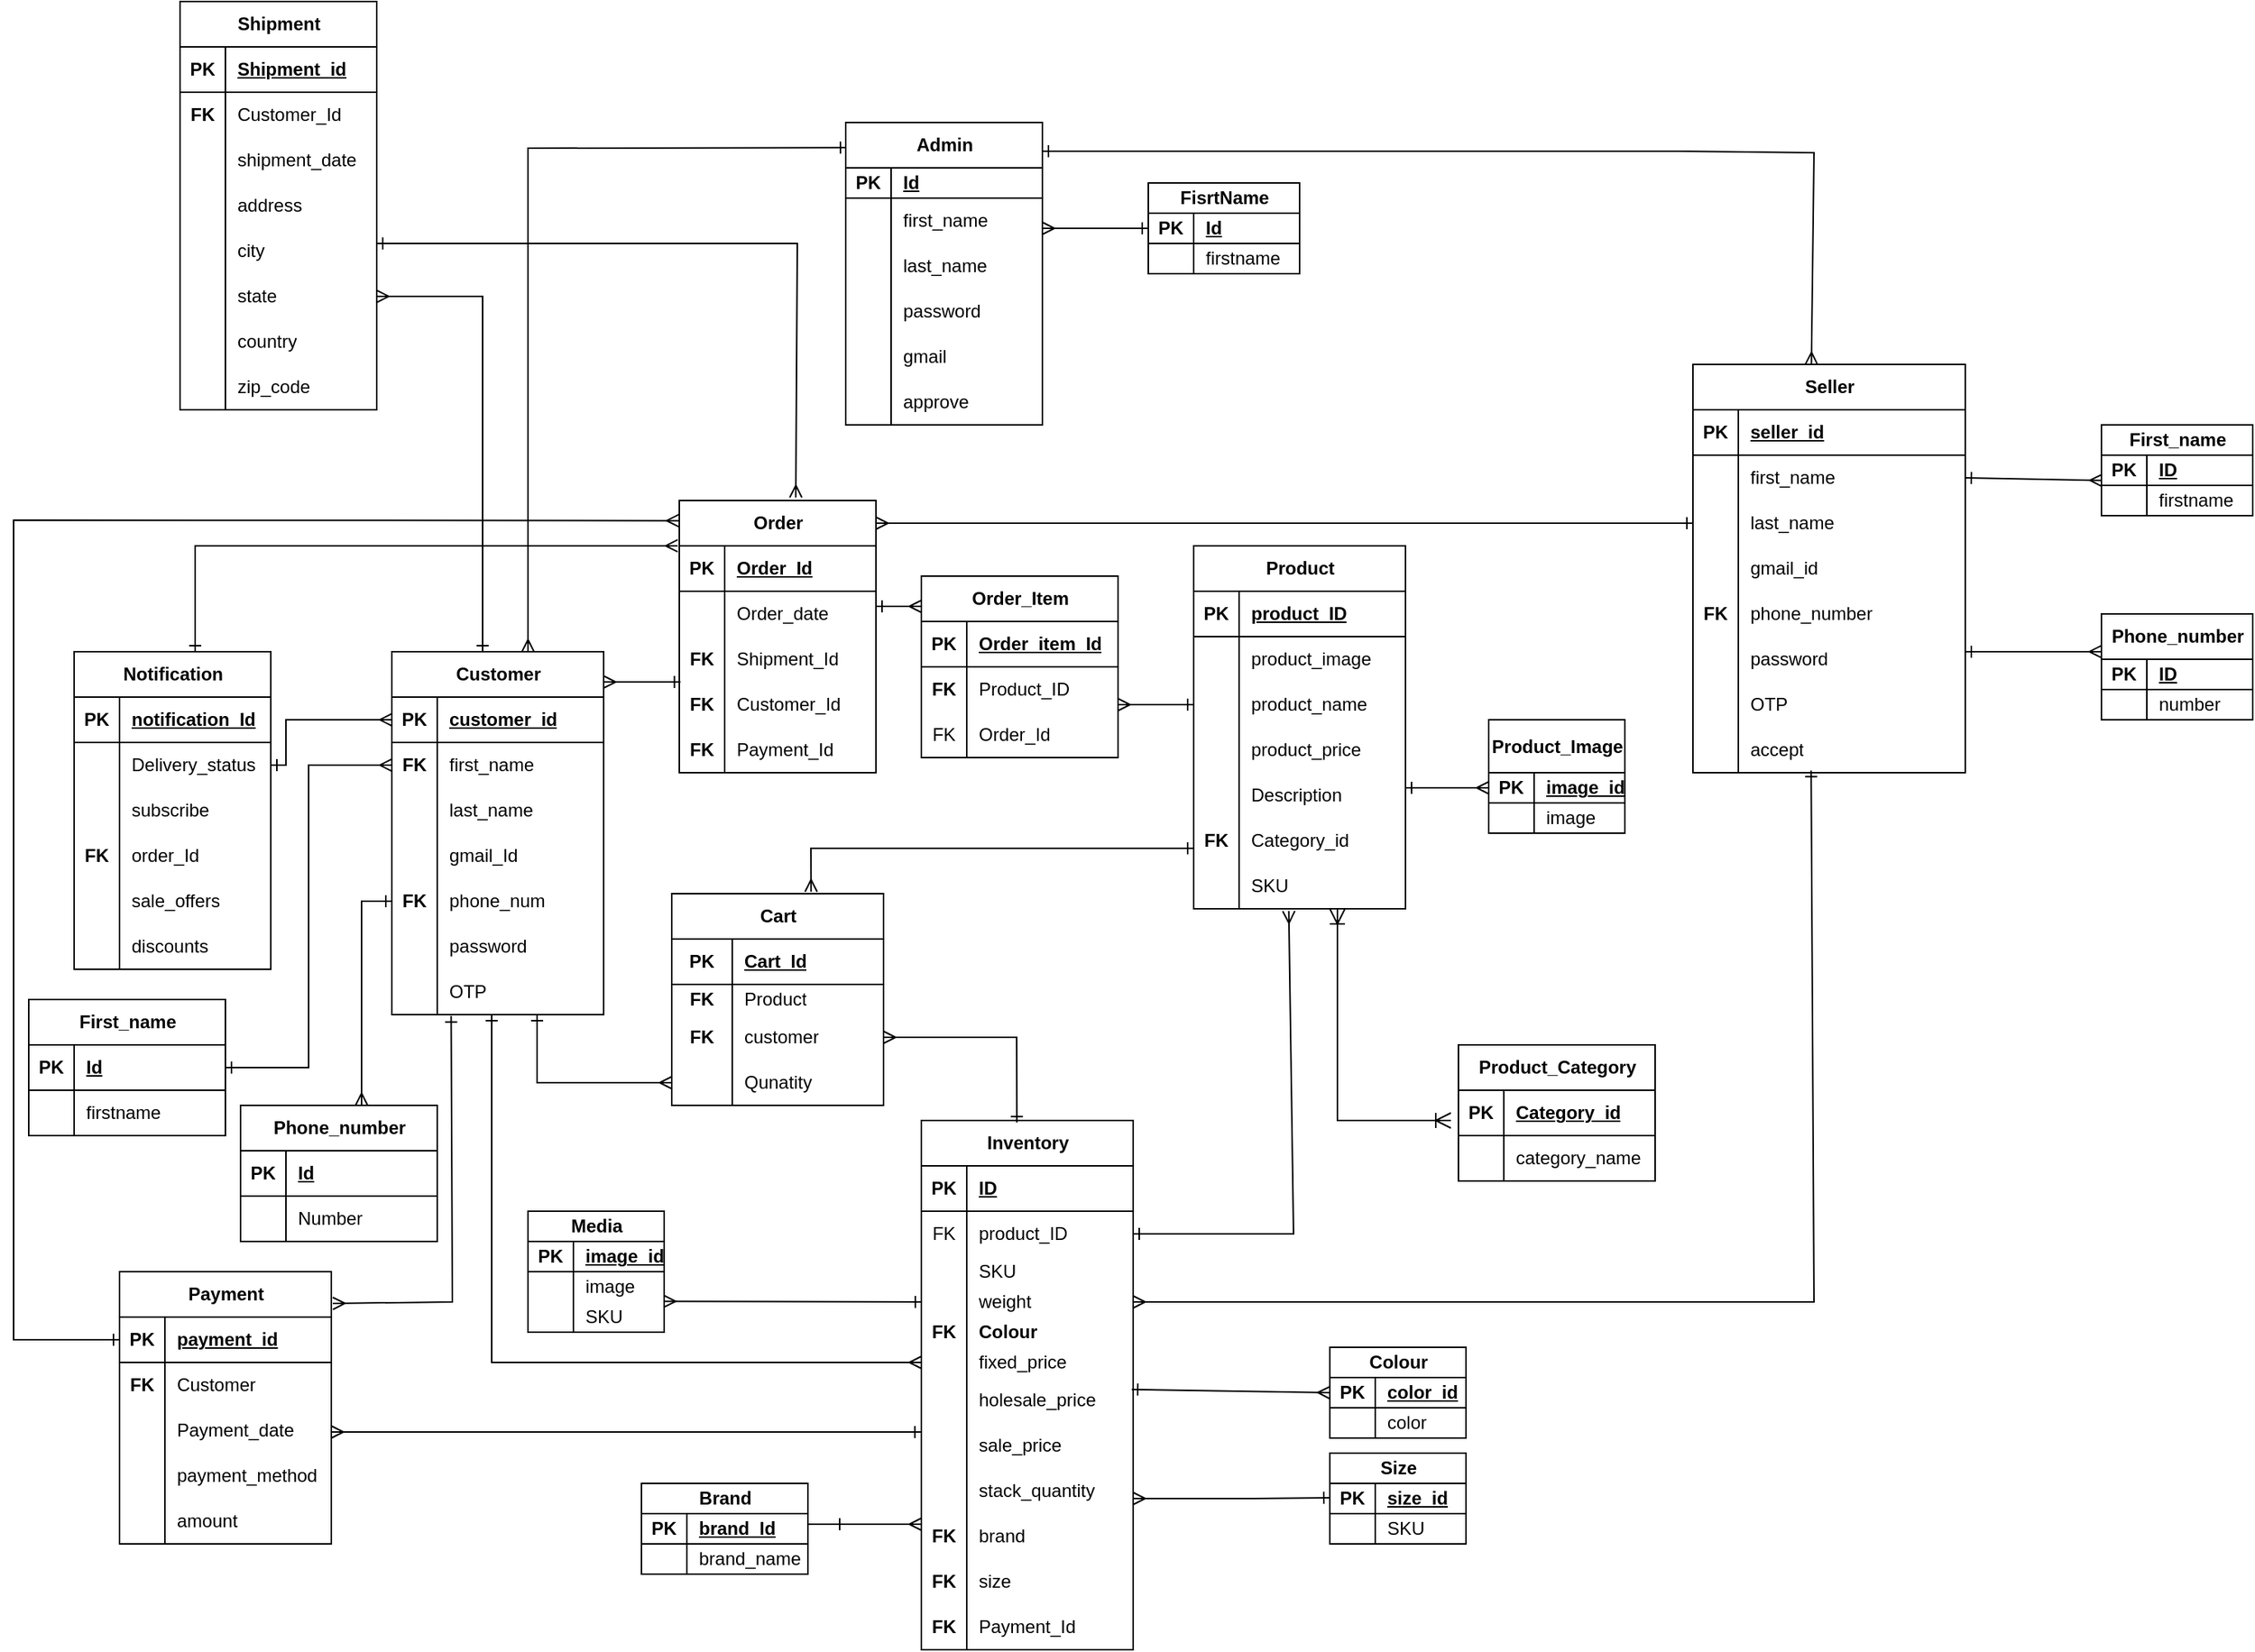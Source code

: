 <mxfile version="24.1.0" type="device">
  <diagram name="Page-1" id="sDZs2M1mo2qD0DXTYCD2">
    <mxGraphModel dx="1235" dy="655" grid="1" gridSize="10" guides="1" tooltips="1" connect="1" arrows="1" fold="1" page="1" pageScale="1" pageWidth="850" pageHeight="1100" math="0" shadow="0">
      <root>
        <mxCell id="0" />
        <mxCell id="1" parent="0" />
        <mxCell id="RL-G7SHxbboQEHkhZaMz-21" value="" style="edgeStyle=orthogonalEdgeStyle;rounded=0;orthogonalLoop=1;jettySize=auto;html=1;entryX=0;entryY=0.5;entryDx=0;entryDy=0;startArrow=ERone;startFill=0;endArrow=ERmany;endFill=0;" parent="1" source="RL-G7SHxbboQEHkhZaMz-1" target="RL-G7SHxbboQEHkhZaMz-15" edge="1">
          <mxGeometry relative="1" as="geometry">
            <Array as="points">
              <mxPoint x="190" y="505" />
              <mxPoint x="190" y="475" />
            </Array>
          </mxGeometry>
        </mxCell>
        <mxCell id="RL-G7SHxbboQEHkhZaMz-1" value="Notification" style="shape=table;startSize=30;container=1;collapsible=1;childLayout=tableLayout;fixedRows=1;rowLines=0;fontStyle=1;align=center;resizeLast=1;html=1;" parent="1" vertex="1">
          <mxGeometry x="50" y="430" width="130" height="210" as="geometry" />
        </mxCell>
        <mxCell id="RL-G7SHxbboQEHkhZaMz-2" value="" style="shape=tableRow;horizontal=0;startSize=0;swimlaneHead=0;swimlaneBody=0;fillColor=none;collapsible=0;dropTarget=0;points=[[0,0.5],[1,0.5]];portConstraint=eastwest;top=0;left=0;right=0;bottom=1;" parent="RL-G7SHxbboQEHkhZaMz-1" vertex="1">
          <mxGeometry y="30" width="130" height="30" as="geometry" />
        </mxCell>
        <mxCell id="RL-G7SHxbboQEHkhZaMz-3" value="PK" style="shape=partialRectangle;connectable=0;fillColor=none;top=0;left=0;bottom=0;right=0;fontStyle=1;overflow=hidden;whiteSpace=wrap;html=1;" parent="RL-G7SHxbboQEHkhZaMz-2" vertex="1">
          <mxGeometry width="30" height="30" as="geometry">
            <mxRectangle width="30" height="30" as="alternateBounds" />
          </mxGeometry>
        </mxCell>
        <mxCell id="RL-G7SHxbboQEHkhZaMz-4" value="notification_Id" style="shape=partialRectangle;connectable=0;fillColor=none;top=0;left=0;bottom=0;right=0;align=left;spacingLeft=6;fontStyle=5;overflow=hidden;whiteSpace=wrap;html=1;" parent="RL-G7SHxbboQEHkhZaMz-2" vertex="1">
          <mxGeometry x="30" width="100" height="30" as="geometry">
            <mxRectangle width="100" height="30" as="alternateBounds" />
          </mxGeometry>
        </mxCell>
        <mxCell id="RL-G7SHxbboQEHkhZaMz-570" value="" style="shape=tableRow;horizontal=0;startSize=0;swimlaneHead=0;swimlaneBody=0;fillColor=none;collapsible=0;dropTarget=0;points=[[0,0.5],[1,0.5]];portConstraint=eastwest;top=0;left=0;right=0;bottom=0;" parent="RL-G7SHxbboQEHkhZaMz-1" vertex="1">
          <mxGeometry y="60" width="130" height="30" as="geometry" />
        </mxCell>
        <mxCell id="RL-G7SHxbboQEHkhZaMz-571" value="" style="shape=partialRectangle;connectable=0;fillColor=none;top=0;left=0;bottom=0;right=0;editable=1;overflow=hidden;whiteSpace=wrap;html=1;" parent="RL-G7SHxbboQEHkhZaMz-570" vertex="1">
          <mxGeometry width="30" height="30" as="geometry">
            <mxRectangle width="30" height="30" as="alternateBounds" />
          </mxGeometry>
        </mxCell>
        <mxCell id="RL-G7SHxbboQEHkhZaMz-572" value="Delivery_status" style="shape=partialRectangle;connectable=0;fillColor=none;top=0;left=0;bottom=0;right=0;align=left;spacingLeft=6;overflow=hidden;whiteSpace=wrap;html=1;" parent="RL-G7SHxbboQEHkhZaMz-570" vertex="1">
          <mxGeometry x="30" width="100" height="30" as="geometry">
            <mxRectangle width="100" height="30" as="alternateBounds" />
          </mxGeometry>
        </mxCell>
        <mxCell id="RL-G7SHxbboQEHkhZaMz-5" value="" style="shape=tableRow;horizontal=0;startSize=0;swimlaneHead=0;swimlaneBody=0;fillColor=none;collapsible=0;dropTarget=0;points=[[0,0.5],[1,0.5]];portConstraint=eastwest;top=0;left=0;right=0;bottom=0;" parent="RL-G7SHxbboQEHkhZaMz-1" vertex="1">
          <mxGeometry y="90" width="130" height="30" as="geometry" />
        </mxCell>
        <mxCell id="RL-G7SHxbboQEHkhZaMz-6" value="" style="shape=partialRectangle;connectable=0;fillColor=none;top=0;left=0;bottom=0;right=0;editable=1;overflow=hidden;whiteSpace=wrap;html=1;" parent="RL-G7SHxbboQEHkhZaMz-5" vertex="1">
          <mxGeometry width="30" height="30" as="geometry">
            <mxRectangle width="30" height="30" as="alternateBounds" />
          </mxGeometry>
        </mxCell>
        <mxCell id="RL-G7SHxbboQEHkhZaMz-7" value="subscribe" style="shape=partialRectangle;connectable=0;fillColor=none;top=0;left=0;bottom=0;right=0;align=left;spacingLeft=6;overflow=hidden;whiteSpace=wrap;html=1;" parent="RL-G7SHxbboQEHkhZaMz-5" vertex="1">
          <mxGeometry x="30" width="100" height="30" as="geometry">
            <mxRectangle width="100" height="30" as="alternateBounds" />
          </mxGeometry>
        </mxCell>
        <mxCell id="RL-G7SHxbboQEHkhZaMz-589" value="" style="shape=tableRow;horizontal=0;startSize=0;swimlaneHead=0;swimlaneBody=0;fillColor=none;collapsible=0;dropTarget=0;points=[[0,0.5],[1,0.5]];portConstraint=eastwest;top=0;left=0;right=0;bottom=0;" parent="RL-G7SHxbboQEHkhZaMz-1" vertex="1">
          <mxGeometry y="120" width="130" height="30" as="geometry" />
        </mxCell>
        <mxCell id="RL-G7SHxbboQEHkhZaMz-590" value="&lt;b&gt;FK&lt;/b&gt;" style="shape=partialRectangle;connectable=0;fillColor=none;top=0;left=0;bottom=0;right=0;editable=1;overflow=hidden;whiteSpace=wrap;html=1;" parent="RL-G7SHxbboQEHkhZaMz-589" vertex="1">
          <mxGeometry width="30" height="30" as="geometry">
            <mxRectangle width="30" height="30" as="alternateBounds" />
          </mxGeometry>
        </mxCell>
        <mxCell id="RL-G7SHxbboQEHkhZaMz-591" value="order_Id" style="shape=partialRectangle;connectable=0;fillColor=none;top=0;left=0;bottom=0;right=0;align=left;spacingLeft=6;overflow=hidden;whiteSpace=wrap;html=1;" parent="RL-G7SHxbboQEHkhZaMz-589" vertex="1">
          <mxGeometry x="30" width="100" height="30" as="geometry">
            <mxRectangle width="100" height="30" as="alternateBounds" />
          </mxGeometry>
        </mxCell>
        <mxCell id="RL-G7SHxbboQEHkhZaMz-592" value="" style="shape=tableRow;horizontal=0;startSize=0;swimlaneHead=0;swimlaneBody=0;fillColor=none;collapsible=0;dropTarget=0;points=[[0,0.5],[1,0.5]];portConstraint=eastwest;top=0;left=0;right=0;bottom=0;" parent="RL-G7SHxbboQEHkhZaMz-1" vertex="1">
          <mxGeometry y="150" width="130" height="30" as="geometry" />
        </mxCell>
        <mxCell id="RL-G7SHxbboQEHkhZaMz-593" value="" style="shape=partialRectangle;connectable=0;fillColor=none;top=0;left=0;bottom=0;right=0;editable=1;overflow=hidden;whiteSpace=wrap;html=1;" parent="RL-G7SHxbboQEHkhZaMz-592" vertex="1">
          <mxGeometry width="30" height="30" as="geometry">
            <mxRectangle width="30" height="30" as="alternateBounds" />
          </mxGeometry>
        </mxCell>
        <mxCell id="RL-G7SHxbboQEHkhZaMz-594" value="sale_offers" style="shape=partialRectangle;connectable=0;fillColor=none;top=0;left=0;bottom=0;right=0;align=left;spacingLeft=6;overflow=hidden;whiteSpace=wrap;html=1;" parent="RL-G7SHxbboQEHkhZaMz-592" vertex="1">
          <mxGeometry x="30" width="100" height="30" as="geometry">
            <mxRectangle width="100" height="30" as="alternateBounds" />
          </mxGeometry>
        </mxCell>
        <mxCell id="RL-G7SHxbboQEHkhZaMz-595" value="" style="shape=tableRow;horizontal=0;startSize=0;swimlaneHead=0;swimlaneBody=0;fillColor=none;collapsible=0;dropTarget=0;points=[[0,0.5],[1,0.5]];portConstraint=eastwest;top=0;left=0;right=0;bottom=0;" parent="RL-G7SHxbboQEHkhZaMz-1" vertex="1">
          <mxGeometry y="180" width="130" height="30" as="geometry" />
        </mxCell>
        <mxCell id="RL-G7SHxbboQEHkhZaMz-596" value="" style="shape=partialRectangle;connectable=0;fillColor=none;top=0;left=0;bottom=0;right=0;editable=1;overflow=hidden;whiteSpace=wrap;html=1;" parent="RL-G7SHxbboQEHkhZaMz-595" vertex="1">
          <mxGeometry width="30" height="30" as="geometry">
            <mxRectangle width="30" height="30" as="alternateBounds" />
          </mxGeometry>
        </mxCell>
        <mxCell id="RL-G7SHxbboQEHkhZaMz-597" value="discounts" style="shape=partialRectangle;connectable=0;fillColor=none;top=0;left=0;bottom=0;right=0;align=left;spacingLeft=6;overflow=hidden;whiteSpace=wrap;html=1;" parent="RL-G7SHxbboQEHkhZaMz-595" vertex="1">
          <mxGeometry x="30" width="100" height="30" as="geometry">
            <mxRectangle width="100" height="30" as="alternateBounds" />
          </mxGeometry>
        </mxCell>
        <mxCell id="RL-G7SHxbboQEHkhZaMz-14" value="Customer" style="shape=table;startSize=30;container=1;collapsible=1;childLayout=tableLayout;fixedRows=1;rowLines=0;fontStyle=1;align=center;resizeLast=1;html=1;" parent="1" vertex="1">
          <mxGeometry x="260" y="430" width="140" height="240" as="geometry" />
        </mxCell>
        <mxCell id="RL-G7SHxbboQEHkhZaMz-15" value="" style="shape=tableRow;horizontal=0;startSize=0;swimlaneHead=0;swimlaneBody=0;fillColor=none;collapsible=0;dropTarget=0;points=[[0,0.5],[1,0.5]];portConstraint=eastwest;top=0;left=0;right=0;bottom=1;" parent="RL-G7SHxbboQEHkhZaMz-14" vertex="1">
          <mxGeometry y="30" width="140" height="30" as="geometry" />
        </mxCell>
        <mxCell id="RL-G7SHxbboQEHkhZaMz-16" value="PK" style="shape=partialRectangle;connectable=0;fillColor=none;top=0;left=0;bottom=0;right=0;fontStyle=1;overflow=hidden;whiteSpace=wrap;html=1;" parent="RL-G7SHxbboQEHkhZaMz-15" vertex="1">
          <mxGeometry width="30" height="30" as="geometry">
            <mxRectangle width="30" height="30" as="alternateBounds" />
          </mxGeometry>
        </mxCell>
        <mxCell id="RL-G7SHxbboQEHkhZaMz-17" value="customer_id" style="shape=partialRectangle;connectable=0;fillColor=none;top=0;left=0;bottom=0;right=0;align=left;spacingLeft=6;fontStyle=5;overflow=hidden;whiteSpace=wrap;html=1;" parent="RL-G7SHxbboQEHkhZaMz-15" vertex="1">
          <mxGeometry x="30" width="110" height="30" as="geometry">
            <mxRectangle width="110" height="30" as="alternateBounds" />
          </mxGeometry>
        </mxCell>
        <mxCell id="RL-G7SHxbboQEHkhZaMz-18" value="" style="shape=tableRow;horizontal=0;startSize=0;swimlaneHead=0;swimlaneBody=0;fillColor=none;collapsible=0;dropTarget=0;points=[[0,0.5],[1,0.5]];portConstraint=eastwest;top=0;left=0;right=0;bottom=0;" parent="RL-G7SHxbboQEHkhZaMz-14" vertex="1">
          <mxGeometry y="60" width="140" height="30" as="geometry" />
        </mxCell>
        <mxCell id="RL-G7SHxbboQEHkhZaMz-19" value="&lt;b&gt;FK&lt;/b&gt;" style="shape=partialRectangle;connectable=0;fillColor=none;top=0;left=0;bottom=0;right=0;editable=1;overflow=hidden;whiteSpace=wrap;html=1;" parent="RL-G7SHxbboQEHkhZaMz-18" vertex="1">
          <mxGeometry width="30" height="30" as="geometry">
            <mxRectangle width="30" height="30" as="alternateBounds" />
          </mxGeometry>
        </mxCell>
        <mxCell id="RL-G7SHxbboQEHkhZaMz-20" value="first_name" style="shape=partialRectangle;connectable=0;fillColor=none;top=0;left=0;bottom=0;right=0;align=left;spacingLeft=6;overflow=hidden;whiteSpace=wrap;html=1;" parent="RL-G7SHxbboQEHkhZaMz-18" vertex="1">
          <mxGeometry x="30" width="110" height="30" as="geometry">
            <mxRectangle width="110" height="30" as="alternateBounds" />
          </mxGeometry>
        </mxCell>
        <mxCell id="RL-G7SHxbboQEHkhZaMz-37" value="" style="shape=tableRow;horizontal=0;startSize=0;swimlaneHead=0;swimlaneBody=0;fillColor=none;collapsible=0;dropTarget=0;points=[[0,0.5],[1,0.5]];portConstraint=eastwest;top=0;left=0;right=0;bottom=0;" parent="RL-G7SHxbboQEHkhZaMz-14" vertex="1">
          <mxGeometry y="90" width="140" height="30" as="geometry" />
        </mxCell>
        <mxCell id="RL-G7SHxbboQEHkhZaMz-38" value="" style="shape=partialRectangle;connectable=0;fillColor=none;top=0;left=0;bottom=0;right=0;editable=1;overflow=hidden;whiteSpace=wrap;html=1;" parent="RL-G7SHxbboQEHkhZaMz-37" vertex="1">
          <mxGeometry width="30" height="30" as="geometry">
            <mxRectangle width="30" height="30" as="alternateBounds" />
          </mxGeometry>
        </mxCell>
        <mxCell id="RL-G7SHxbboQEHkhZaMz-39" value="last_name" style="shape=partialRectangle;connectable=0;fillColor=none;top=0;left=0;bottom=0;right=0;align=left;spacingLeft=6;overflow=hidden;whiteSpace=wrap;html=1;" parent="RL-G7SHxbboQEHkhZaMz-37" vertex="1">
          <mxGeometry x="30" width="110" height="30" as="geometry">
            <mxRectangle width="110" height="30" as="alternateBounds" />
          </mxGeometry>
        </mxCell>
        <mxCell id="RL-G7SHxbboQEHkhZaMz-40" value="" style="shape=tableRow;horizontal=0;startSize=0;swimlaneHead=0;swimlaneBody=0;fillColor=none;collapsible=0;dropTarget=0;points=[[0,0.5],[1,0.5]];portConstraint=eastwest;top=0;left=0;right=0;bottom=0;" parent="RL-G7SHxbboQEHkhZaMz-14" vertex="1">
          <mxGeometry y="120" width="140" height="30" as="geometry" />
        </mxCell>
        <mxCell id="RL-G7SHxbboQEHkhZaMz-41" value="" style="shape=partialRectangle;connectable=0;fillColor=none;top=0;left=0;bottom=0;right=0;editable=1;overflow=hidden;whiteSpace=wrap;html=1;" parent="RL-G7SHxbboQEHkhZaMz-40" vertex="1">
          <mxGeometry width="30" height="30" as="geometry">
            <mxRectangle width="30" height="30" as="alternateBounds" />
          </mxGeometry>
        </mxCell>
        <mxCell id="RL-G7SHxbboQEHkhZaMz-42" value="gmail_Id" style="shape=partialRectangle;connectable=0;fillColor=none;top=0;left=0;bottom=0;right=0;align=left;spacingLeft=6;overflow=hidden;whiteSpace=wrap;html=1;" parent="RL-G7SHxbboQEHkhZaMz-40" vertex="1">
          <mxGeometry x="30" width="110" height="30" as="geometry">
            <mxRectangle width="110" height="30" as="alternateBounds" />
          </mxGeometry>
        </mxCell>
        <mxCell id="RL-G7SHxbboQEHkhZaMz-43" value="" style="shape=tableRow;horizontal=0;startSize=0;swimlaneHead=0;swimlaneBody=0;fillColor=none;collapsible=0;dropTarget=0;points=[[0,0.5],[1,0.5]];portConstraint=eastwest;top=0;left=0;right=0;bottom=0;" parent="RL-G7SHxbboQEHkhZaMz-14" vertex="1">
          <mxGeometry y="150" width="140" height="30" as="geometry" />
        </mxCell>
        <mxCell id="RL-G7SHxbboQEHkhZaMz-44" value="&lt;b&gt;FK&lt;/b&gt;" style="shape=partialRectangle;connectable=0;fillColor=none;top=0;left=0;bottom=0;right=0;editable=1;overflow=hidden;whiteSpace=wrap;html=1;" parent="RL-G7SHxbboQEHkhZaMz-43" vertex="1">
          <mxGeometry width="30" height="30" as="geometry">
            <mxRectangle width="30" height="30" as="alternateBounds" />
          </mxGeometry>
        </mxCell>
        <mxCell id="RL-G7SHxbboQEHkhZaMz-45" value="phone_num" style="shape=partialRectangle;connectable=0;fillColor=none;top=0;left=0;bottom=0;right=0;align=left;spacingLeft=6;overflow=hidden;whiteSpace=wrap;html=1;" parent="RL-G7SHxbboQEHkhZaMz-43" vertex="1">
          <mxGeometry x="30" width="110" height="30" as="geometry">
            <mxRectangle width="110" height="30" as="alternateBounds" />
          </mxGeometry>
        </mxCell>
        <mxCell id="RL-G7SHxbboQEHkhZaMz-46" value="" style="shape=tableRow;horizontal=0;startSize=0;swimlaneHead=0;swimlaneBody=0;fillColor=none;collapsible=0;dropTarget=0;points=[[0,0.5],[1,0.5]];portConstraint=eastwest;top=0;left=0;right=0;bottom=0;" parent="RL-G7SHxbboQEHkhZaMz-14" vertex="1">
          <mxGeometry y="180" width="140" height="30" as="geometry" />
        </mxCell>
        <mxCell id="RL-G7SHxbboQEHkhZaMz-47" value="" style="shape=partialRectangle;connectable=0;fillColor=none;top=0;left=0;bottom=0;right=0;editable=1;overflow=hidden;whiteSpace=wrap;html=1;" parent="RL-G7SHxbboQEHkhZaMz-46" vertex="1">
          <mxGeometry width="30" height="30" as="geometry">
            <mxRectangle width="30" height="30" as="alternateBounds" />
          </mxGeometry>
        </mxCell>
        <mxCell id="RL-G7SHxbboQEHkhZaMz-48" value="password" style="shape=partialRectangle;connectable=0;fillColor=none;top=0;left=0;bottom=0;right=0;align=left;spacingLeft=6;overflow=hidden;whiteSpace=wrap;html=1;" parent="RL-G7SHxbboQEHkhZaMz-46" vertex="1">
          <mxGeometry x="30" width="110" height="30" as="geometry">
            <mxRectangle width="110" height="30" as="alternateBounds" />
          </mxGeometry>
        </mxCell>
        <mxCell id="RL-G7SHxbboQEHkhZaMz-49" value="" style="shape=tableRow;horizontal=0;startSize=0;swimlaneHead=0;swimlaneBody=0;fillColor=none;collapsible=0;dropTarget=0;points=[[0,0.5],[1,0.5]];portConstraint=eastwest;top=0;left=0;right=0;bottom=0;" parent="RL-G7SHxbboQEHkhZaMz-14" vertex="1">
          <mxGeometry y="210" width="140" height="30" as="geometry" />
        </mxCell>
        <mxCell id="RL-G7SHxbboQEHkhZaMz-50" value="" style="shape=partialRectangle;connectable=0;fillColor=none;top=0;left=0;bottom=0;right=0;editable=1;overflow=hidden;whiteSpace=wrap;html=1;" parent="RL-G7SHxbboQEHkhZaMz-49" vertex="1">
          <mxGeometry width="30" height="30" as="geometry">
            <mxRectangle width="30" height="30" as="alternateBounds" />
          </mxGeometry>
        </mxCell>
        <mxCell id="RL-G7SHxbboQEHkhZaMz-51" value="OTP" style="shape=partialRectangle;connectable=0;fillColor=none;top=0;left=0;bottom=0;right=0;align=left;spacingLeft=6;overflow=hidden;whiteSpace=wrap;html=1;" parent="RL-G7SHxbboQEHkhZaMz-49" vertex="1">
          <mxGeometry x="30" width="110" height="30" as="geometry">
            <mxRectangle width="110" height="30" as="alternateBounds" />
          </mxGeometry>
        </mxCell>
        <mxCell id="RL-G7SHxbboQEHkhZaMz-52" value="First_name" style="shape=table;startSize=30;container=1;collapsible=1;childLayout=tableLayout;fixedRows=1;rowLines=0;fontStyle=1;align=center;resizeLast=1;html=1;" parent="1" vertex="1">
          <mxGeometry x="20" y="660" width="130" height="90" as="geometry" />
        </mxCell>
        <mxCell id="RL-G7SHxbboQEHkhZaMz-53" value="" style="shape=tableRow;horizontal=0;startSize=0;swimlaneHead=0;swimlaneBody=0;fillColor=none;collapsible=0;dropTarget=0;points=[[0,0.5],[1,0.5]];portConstraint=eastwest;top=0;left=0;right=0;bottom=1;" parent="RL-G7SHxbboQEHkhZaMz-52" vertex="1">
          <mxGeometry y="30" width="130" height="30" as="geometry" />
        </mxCell>
        <mxCell id="RL-G7SHxbboQEHkhZaMz-54" value="PK" style="shape=partialRectangle;connectable=0;fillColor=none;top=0;left=0;bottom=0;right=0;fontStyle=1;overflow=hidden;whiteSpace=wrap;html=1;" parent="RL-G7SHxbboQEHkhZaMz-53" vertex="1">
          <mxGeometry width="30" height="30" as="geometry">
            <mxRectangle width="30" height="30" as="alternateBounds" />
          </mxGeometry>
        </mxCell>
        <mxCell id="RL-G7SHxbboQEHkhZaMz-55" value="Id" style="shape=partialRectangle;connectable=0;fillColor=none;top=0;left=0;bottom=0;right=0;align=left;spacingLeft=6;fontStyle=5;overflow=hidden;whiteSpace=wrap;html=1;" parent="RL-G7SHxbboQEHkhZaMz-53" vertex="1">
          <mxGeometry x="30" width="100" height="30" as="geometry">
            <mxRectangle width="100" height="30" as="alternateBounds" />
          </mxGeometry>
        </mxCell>
        <mxCell id="RL-G7SHxbboQEHkhZaMz-56" value="" style="shape=tableRow;horizontal=0;startSize=0;swimlaneHead=0;swimlaneBody=0;fillColor=none;collapsible=0;dropTarget=0;points=[[0,0.5],[1,0.5]];portConstraint=eastwest;top=0;left=0;right=0;bottom=0;" parent="RL-G7SHxbboQEHkhZaMz-52" vertex="1">
          <mxGeometry y="60" width="130" height="30" as="geometry" />
        </mxCell>
        <mxCell id="RL-G7SHxbboQEHkhZaMz-57" value="" style="shape=partialRectangle;connectable=0;fillColor=none;top=0;left=0;bottom=0;right=0;editable=1;overflow=hidden;whiteSpace=wrap;html=1;" parent="RL-G7SHxbboQEHkhZaMz-56" vertex="1">
          <mxGeometry width="30" height="30" as="geometry">
            <mxRectangle width="30" height="30" as="alternateBounds" />
          </mxGeometry>
        </mxCell>
        <mxCell id="RL-G7SHxbboQEHkhZaMz-58" value="firstname" style="shape=partialRectangle;connectable=0;fillColor=none;top=0;left=0;bottom=0;right=0;align=left;spacingLeft=6;overflow=hidden;whiteSpace=wrap;html=1;" parent="RL-G7SHxbboQEHkhZaMz-56" vertex="1">
          <mxGeometry x="30" width="100" height="30" as="geometry">
            <mxRectangle width="100" height="30" as="alternateBounds" />
          </mxGeometry>
        </mxCell>
        <mxCell id="RL-G7SHxbboQEHkhZaMz-59" value="Phone_number" style="shape=table;startSize=30;container=1;collapsible=1;childLayout=tableLayout;fixedRows=1;rowLines=0;fontStyle=1;align=center;resizeLast=1;html=1;" parent="1" vertex="1">
          <mxGeometry x="160" y="730" width="130" height="90" as="geometry" />
        </mxCell>
        <mxCell id="RL-G7SHxbboQEHkhZaMz-60" value="" style="shape=tableRow;horizontal=0;startSize=0;swimlaneHead=0;swimlaneBody=0;fillColor=none;collapsible=0;dropTarget=0;points=[[0,0.5],[1,0.5]];portConstraint=eastwest;top=0;left=0;right=0;bottom=1;" parent="RL-G7SHxbboQEHkhZaMz-59" vertex="1">
          <mxGeometry y="30" width="130" height="30" as="geometry" />
        </mxCell>
        <mxCell id="RL-G7SHxbboQEHkhZaMz-61" value="PK" style="shape=partialRectangle;connectable=0;fillColor=none;top=0;left=0;bottom=0;right=0;fontStyle=1;overflow=hidden;whiteSpace=wrap;html=1;" parent="RL-G7SHxbboQEHkhZaMz-60" vertex="1">
          <mxGeometry width="30" height="30" as="geometry">
            <mxRectangle width="30" height="30" as="alternateBounds" />
          </mxGeometry>
        </mxCell>
        <mxCell id="RL-G7SHxbboQEHkhZaMz-62" value="Id" style="shape=partialRectangle;connectable=0;fillColor=none;top=0;left=0;bottom=0;right=0;align=left;spacingLeft=6;fontStyle=5;overflow=hidden;whiteSpace=wrap;html=1;" parent="RL-G7SHxbboQEHkhZaMz-60" vertex="1">
          <mxGeometry x="30" width="100" height="30" as="geometry">
            <mxRectangle width="100" height="30" as="alternateBounds" />
          </mxGeometry>
        </mxCell>
        <mxCell id="RL-G7SHxbboQEHkhZaMz-63" value="" style="shape=tableRow;horizontal=0;startSize=0;swimlaneHead=0;swimlaneBody=0;fillColor=none;collapsible=0;dropTarget=0;points=[[0,0.5],[1,0.5]];portConstraint=eastwest;top=0;left=0;right=0;bottom=0;" parent="RL-G7SHxbboQEHkhZaMz-59" vertex="1">
          <mxGeometry y="60" width="130" height="30" as="geometry" />
        </mxCell>
        <mxCell id="RL-G7SHxbboQEHkhZaMz-64" value="" style="shape=partialRectangle;connectable=0;fillColor=none;top=0;left=0;bottom=0;right=0;editable=1;overflow=hidden;whiteSpace=wrap;html=1;" parent="RL-G7SHxbboQEHkhZaMz-63" vertex="1">
          <mxGeometry width="30" height="30" as="geometry">
            <mxRectangle width="30" height="30" as="alternateBounds" />
          </mxGeometry>
        </mxCell>
        <mxCell id="RL-G7SHxbboQEHkhZaMz-65" value="Number" style="shape=partialRectangle;connectable=0;fillColor=none;top=0;left=0;bottom=0;right=0;align=left;spacingLeft=6;overflow=hidden;whiteSpace=wrap;html=1;" parent="RL-G7SHxbboQEHkhZaMz-63" vertex="1">
          <mxGeometry x="30" width="100" height="30" as="geometry">
            <mxRectangle width="100" height="30" as="alternateBounds" />
          </mxGeometry>
        </mxCell>
        <mxCell id="RL-G7SHxbboQEHkhZaMz-66" style="edgeStyle=orthogonalEdgeStyle;rounded=0;orthogonalLoop=1;jettySize=auto;html=1;exitX=0;exitY=0.5;exitDx=0;exitDy=0;entryX=1;entryY=0.5;entryDx=0;entryDy=0;startArrow=ERmany;startFill=0;endArrow=ERone;endFill=0;" parent="1" source="RL-G7SHxbboQEHkhZaMz-18" target="RL-G7SHxbboQEHkhZaMz-53" edge="1">
          <mxGeometry relative="1" as="geometry" />
        </mxCell>
        <mxCell id="RL-G7SHxbboQEHkhZaMz-67" value="" style="edgeStyle=none;orthogonalLoop=1;jettySize=auto;html=1;rounded=0;startArrow=ERmany;startFill=0;endArrow=ERone;endFill=0;entryX=0;entryY=0.5;entryDx=0;entryDy=0;" parent="1" target="RL-G7SHxbboQEHkhZaMz-43" edge="1">
          <mxGeometry width="100" relative="1" as="geometry">
            <mxPoint x="240" y="730" as="sourcePoint" />
            <mxPoint x="250" y="590" as="targetPoint" />
            <Array as="points">
              <mxPoint x="240" y="595" />
            </Array>
          </mxGeometry>
        </mxCell>
        <mxCell id="RL-G7SHxbboQEHkhZaMz-68" value="Order" style="shape=table;startSize=30;container=1;collapsible=1;childLayout=tableLayout;fixedRows=1;rowLines=0;fontStyle=1;align=center;resizeLast=1;html=1;" parent="1" vertex="1">
          <mxGeometry x="450" y="330" width="130" height="180" as="geometry" />
        </mxCell>
        <mxCell id="RL-G7SHxbboQEHkhZaMz-69" value="" style="shape=tableRow;horizontal=0;startSize=0;swimlaneHead=0;swimlaneBody=0;fillColor=none;collapsible=0;dropTarget=0;points=[[0,0.5],[1,0.5]];portConstraint=eastwest;top=0;left=0;right=0;bottom=1;" parent="RL-G7SHxbboQEHkhZaMz-68" vertex="1">
          <mxGeometry y="30" width="130" height="30" as="geometry" />
        </mxCell>
        <mxCell id="RL-G7SHxbboQEHkhZaMz-70" value="PK" style="shape=partialRectangle;connectable=0;fillColor=none;top=0;left=0;bottom=0;right=0;fontStyle=1;overflow=hidden;whiteSpace=wrap;html=1;" parent="RL-G7SHxbboQEHkhZaMz-69" vertex="1">
          <mxGeometry width="30" height="30" as="geometry">
            <mxRectangle width="30" height="30" as="alternateBounds" />
          </mxGeometry>
        </mxCell>
        <mxCell id="RL-G7SHxbboQEHkhZaMz-71" value="Order_Id" style="shape=partialRectangle;connectable=0;fillColor=none;top=0;left=0;bottom=0;right=0;align=left;spacingLeft=6;fontStyle=5;overflow=hidden;whiteSpace=wrap;html=1;" parent="RL-G7SHxbboQEHkhZaMz-69" vertex="1">
          <mxGeometry x="30" width="100" height="30" as="geometry">
            <mxRectangle width="100" height="30" as="alternateBounds" />
          </mxGeometry>
        </mxCell>
        <mxCell id="RL-G7SHxbboQEHkhZaMz-72" value="" style="shape=tableRow;horizontal=0;startSize=0;swimlaneHead=0;swimlaneBody=0;fillColor=none;collapsible=0;dropTarget=0;points=[[0,0.5],[1,0.5]];portConstraint=eastwest;top=0;left=0;right=0;bottom=0;" parent="RL-G7SHxbboQEHkhZaMz-68" vertex="1">
          <mxGeometry y="60" width="130" height="30" as="geometry" />
        </mxCell>
        <mxCell id="RL-G7SHxbboQEHkhZaMz-73" value="" style="shape=partialRectangle;connectable=0;fillColor=none;top=0;left=0;bottom=0;right=0;editable=1;overflow=hidden;whiteSpace=wrap;html=1;" parent="RL-G7SHxbboQEHkhZaMz-72" vertex="1">
          <mxGeometry width="30" height="30" as="geometry">
            <mxRectangle width="30" height="30" as="alternateBounds" />
          </mxGeometry>
        </mxCell>
        <mxCell id="RL-G7SHxbboQEHkhZaMz-74" value="Order_date" style="shape=partialRectangle;connectable=0;fillColor=none;top=0;left=0;bottom=0;right=0;align=left;spacingLeft=6;overflow=hidden;whiteSpace=wrap;html=1;" parent="RL-G7SHxbboQEHkhZaMz-72" vertex="1">
          <mxGeometry x="30" width="100" height="30" as="geometry">
            <mxRectangle width="100" height="30" as="alternateBounds" />
          </mxGeometry>
        </mxCell>
        <mxCell id="RL-G7SHxbboQEHkhZaMz-75" value="" style="shape=tableRow;horizontal=0;startSize=0;swimlaneHead=0;swimlaneBody=0;fillColor=none;collapsible=0;dropTarget=0;points=[[0,0.5],[1,0.5]];portConstraint=eastwest;top=0;left=0;right=0;bottom=0;" parent="RL-G7SHxbboQEHkhZaMz-68" vertex="1">
          <mxGeometry y="90" width="130" height="30" as="geometry" />
        </mxCell>
        <mxCell id="RL-G7SHxbboQEHkhZaMz-76" value="&lt;b&gt;FK&lt;/b&gt;" style="shape=partialRectangle;connectable=0;fillColor=none;top=0;left=0;bottom=0;right=0;editable=1;overflow=hidden;whiteSpace=wrap;html=1;" parent="RL-G7SHxbboQEHkhZaMz-75" vertex="1">
          <mxGeometry width="30" height="30" as="geometry">
            <mxRectangle width="30" height="30" as="alternateBounds" />
          </mxGeometry>
        </mxCell>
        <mxCell id="RL-G7SHxbboQEHkhZaMz-77" value="Shipment_Id" style="shape=partialRectangle;connectable=0;fillColor=none;top=0;left=0;bottom=0;right=0;align=left;spacingLeft=6;overflow=hidden;whiteSpace=wrap;html=1;" parent="RL-G7SHxbboQEHkhZaMz-75" vertex="1">
          <mxGeometry x="30" width="100" height="30" as="geometry">
            <mxRectangle width="100" height="30" as="alternateBounds" />
          </mxGeometry>
        </mxCell>
        <mxCell id="RL-G7SHxbboQEHkhZaMz-521" value="" style="shape=tableRow;horizontal=0;startSize=0;swimlaneHead=0;swimlaneBody=0;fillColor=none;collapsible=0;dropTarget=0;points=[[0,0.5],[1,0.5]];portConstraint=eastwest;top=0;left=0;right=0;bottom=0;" parent="RL-G7SHxbboQEHkhZaMz-68" vertex="1">
          <mxGeometry y="120" width="130" height="30" as="geometry" />
        </mxCell>
        <mxCell id="RL-G7SHxbboQEHkhZaMz-522" value="&lt;b&gt;FK&lt;/b&gt;" style="shape=partialRectangle;connectable=0;fillColor=none;top=0;left=0;bottom=0;right=0;editable=1;overflow=hidden;whiteSpace=wrap;html=1;" parent="RL-G7SHxbboQEHkhZaMz-521" vertex="1">
          <mxGeometry width="30" height="30" as="geometry">
            <mxRectangle width="30" height="30" as="alternateBounds" />
          </mxGeometry>
        </mxCell>
        <mxCell id="RL-G7SHxbboQEHkhZaMz-523" value="Customer_Id" style="shape=partialRectangle;connectable=0;fillColor=none;top=0;left=0;bottom=0;right=0;align=left;spacingLeft=6;overflow=hidden;whiteSpace=wrap;html=1;" parent="RL-G7SHxbboQEHkhZaMz-521" vertex="1">
          <mxGeometry x="30" width="100" height="30" as="geometry">
            <mxRectangle width="100" height="30" as="alternateBounds" />
          </mxGeometry>
        </mxCell>
        <mxCell id="RL-G7SHxbboQEHkhZaMz-551" value="" style="shape=tableRow;horizontal=0;startSize=0;swimlaneHead=0;swimlaneBody=0;fillColor=none;collapsible=0;dropTarget=0;points=[[0,0.5],[1,0.5]];portConstraint=eastwest;top=0;left=0;right=0;bottom=0;" parent="RL-G7SHxbboQEHkhZaMz-68" vertex="1">
          <mxGeometry y="150" width="130" height="30" as="geometry" />
        </mxCell>
        <mxCell id="RL-G7SHxbboQEHkhZaMz-552" value="&lt;b&gt;FK&lt;/b&gt;" style="shape=partialRectangle;connectable=0;fillColor=none;top=0;left=0;bottom=0;right=0;editable=1;overflow=hidden;whiteSpace=wrap;html=1;" parent="RL-G7SHxbboQEHkhZaMz-551" vertex="1">
          <mxGeometry width="30" height="30" as="geometry">
            <mxRectangle width="30" height="30" as="alternateBounds" />
          </mxGeometry>
        </mxCell>
        <mxCell id="RL-G7SHxbboQEHkhZaMz-553" value="Payment_Id" style="shape=partialRectangle;connectable=0;fillColor=none;top=0;left=0;bottom=0;right=0;align=left;spacingLeft=6;overflow=hidden;whiteSpace=wrap;html=1;" parent="RL-G7SHxbboQEHkhZaMz-551" vertex="1">
          <mxGeometry x="30" width="100" height="30" as="geometry">
            <mxRectangle width="100" height="30" as="alternateBounds" />
          </mxGeometry>
        </mxCell>
        <mxCell id="RL-G7SHxbboQEHkhZaMz-78" value="" style="edgeStyle=none;orthogonalLoop=1;jettySize=auto;html=1;rounded=0;entryX=-0.008;entryY=-0.002;entryDx=0;entryDy=0;startArrow=ERone;startFill=0;endArrow=ERmany;endFill=0;entryPerimeter=0;" parent="1" target="RL-G7SHxbboQEHkhZaMz-69" edge="1">
          <mxGeometry width="100" relative="1" as="geometry">
            <mxPoint x="130" y="430" as="sourcePoint" />
            <mxPoint x="450" y="190" as="targetPoint" />
            <Array as="points">
              <mxPoint x="130" y="360" />
              <mxPoint x="410" y="360" />
            </Array>
          </mxGeometry>
        </mxCell>
        <mxCell id="RL-G7SHxbboQEHkhZaMz-79" value="" style="edgeStyle=none;orthogonalLoop=1;jettySize=auto;html=1;rounded=0;startArrow=ERmany;startFill=0;endArrow=ERone;endFill=0;entryX=0.006;entryY=0.002;entryDx=0;entryDy=0;entryPerimeter=0;" parent="1" target="RL-G7SHxbboQEHkhZaMz-521" edge="1">
          <mxGeometry width="100" relative="1" as="geometry">
            <mxPoint x="400" y="450" as="sourcePoint" />
            <mxPoint x="380" y="410" as="targetPoint" />
            <Array as="points">
              <mxPoint x="400" y="450" />
            </Array>
          </mxGeometry>
        </mxCell>
        <mxCell id="RL-G7SHxbboQEHkhZaMz-80" value="Cart" style="shape=table;startSize=30;container=1;collapsible=1;childLayout=tableLayout;fixedRows=1;rowLines=0;fontStyle=1;align=center;resizeLast=1;html=1;" parent="1" vertex="1">
          <mxGeometry x="445" y="590" width="140" height="140" as="geometry" />
        </mxCell>
        <mxCell id="RL-G7SHxbboQEHkhZaMz-81" value="" style="shape=tableRow;horizontal=0;startSize=0;swimlaneHead=0;swimlaneBody=0;fillColor=none;collapsible=0;dropTarget=0;points=[[0,0.5],[1,0.5]];portConstraint=eastwest;top=0;left=0;right=0;bottom=1;" parent="RL-G7SHxbboQEHkhZaMz-80" vertex="1">
          <mxGeometry y="30" width="140" height="30" as="geometry" />
        </mxCell>
        <mxCell id="RL-G7SHxbboQEHkhZaMz-82" value="PK" style="shape=partialRectangle;connectable=0;fillColor=none;top=0;left=0;bottom=0;right=0;fontStyle=1;overflow=hidden;whiteSpace=wrap;html=1;" parent="RL-G7SHxbboQEHkhZaMz-81" vertex="1">
          <mxGeometry width="40" height="30" as="geometry">
            <mxRectangle width="40" height="30" as="alternateBounds" />
          </mxGeometry>
        </mxCell>
        <mxCell id="RL-G7SHxbboQEHkhZaMz-83" value="Cart_Id" style="shape=partialRectangle;connectable=0;fillColor=none;top=0;left=0;bottom=0;right=0;align=left;spacingLeft=6;fontStyle=5;overflow=hidden;whiteSpace=wrap;html=1;" parent="RL-G7SHxbboQEHkhZaMz-81" vertex="1">
          <mxGeometry x="40" width="100" height="30" as="geometry">
            <mxRectangle width="100" height="30" as="alternateBounds" />
          </mxGeometry>
        </mxCell>
        <mxCell id="RL-G7SHxbboQEHkhZaMz-84" value="" style="shape=tableRow;horizontal=0;startSize=0;swimlaneHead=0;swimlaneBody=0;fillColor=none;collapsible=0;dropTarget=0;points=[[0,0.5],[1,0.5]];portConstraint=eastwest;top=0;left=0;right=0;bottom=0;" parent="RL-G7SHxbboQEHkhZaMz-80" vertex="1">
          <mxGeometry y="60" width="140" height="20" as="geometry" />
        </mxCell>
        <mxCell id="RL-G7SHxbboQEHkhZaMz-85" value="&lt;b&gt;FK&lt;/b&gt;" style="shape=partialRectangle;connectable=0;fillColor=none;top=0;left=0;bottom=0;right=0;editable=1;overflow=hidden;whiteSpace=wrap;html=1;" parent="RL-G7SHxbboQEHkhZaMz-84" vertex="1">
          <mxGeometry width="40" height="20" as="geometry">
            <mxRectangle width="40" height="20" as="alternateBounds" />
          </mxGeometry>
        </mxCell>
        <mxCell id="RL-G7SHxbboQEHkhZaMz-86" value="Product" style="shape=partialRectangle;connectable=0;fillColor=none;top=0;left=0;bottom=0;right=0;align=left;spacingLeft=6;overflow=hidden;whiteSpace=wrap;html=1;" parent="RL-G7SHxbboQEHkhZaMz-84" vertex="1">
          <mxGeometry x="40" width="100" height="20" as="geometry">
            <mxRectangle width="100" height="20" as="alternateBounds" />
          </mxGeometry>
        </mxCell>
        <mxCell id="RL-G7SHxbboQEHkhZaMz-370" value="" style="shape=tableRow;horizontal=0;startSize=0;swimlaneHead=0;swimlaneBody=0;fillColor=none;collapsible=0;dropTarget=0;points=[[0,0.5],[1,0.5]];portConstraint=eastwest;top=0;left=0;right=0;bottom=0;" parent="RL-G7SHxbboQEHkhZaMz-80" vertex="1">
          <mxGeometry y="80" width="140" height="30" as="geometry" />
        </mxCell>
        <mxCell id="RL-G7SHxbboQEHkhZaMz-371" value="&lt;b&gt;FK&lt;/b&gt;" style="shape=partialRectangle;connectable=0;fillColor=none;top=0;left=0;bottom=0;right=0;editable=1;overflow=hidden;whiteSpace=wrap;html=1;" parent="RL-G7SHxbboQEHkhZaMz-370" vertex="1">
          <mxGeometry width="40" height="30" as="geometry">
            <mxRectangle width="40" height="30" as="alternateBounds" />
          </mxGeometry>
        </mxCell>
        <mxCell id="RL-G7SHxbboQEHkhZaMz-372" value="customer" style="shape=partialRectangle;connectable=0;fillColor=none;top=0;left=0;bottom=0;right=0;align=left;spacingLeft=6;overflow=hidden;whiteSpace=wrap;html=1;" parent="RL-G7SHxbboQEHkhZaMz-370" vertex="1">
          <mxGeometry x="40" width="100" height="30" as="geometry">
            <mxRectangle width="100" height="30" as="alternateBounds" />
          </mxGeometry>
        </mxCell>
        <mxCell id="RL-G7SHxbboQEHkhZaMz-96" value="" style="shape=tableRow;horizontal=0;startSize=0;swimlaneHead=0;swimlaneBody=0;fillColor=none;collapsible=0;dropTarget=0;points=[[0,0.5],[1,0.5]];portConstraint=eastwest;top=0;left=0;right=0;bottom=0;" parent="RL-G7SHxbboQEHkhZaMz-80" vertex="1">
          <mxGeometry y="110" width="140" height="30" as="geometry" />
        </mxCell>
        <mxCell id="RL-G7SHxbboQEHkhZaMz-97" value="" style="shape=partialRectangle;connectable=0;fillColor=none;top=0;left=0;bottom=0;right=0;editable=1;overflow=hidden;whiteSpace=wrap;html=1;" parent="RL-G7SHxbboQEHkhZaMz-96" vertex="1">
          <mxGeometry width="40" height="30" as="geometry">
            <mxRectangle width="40" height="30" as="alternateBounds" />
          </mxGeometry>
        </mxCell>
        <mxCell id="RL-G7SHxbboQEHkhZaMz-98" value="Qunatity" style="shape=partialRectangle;connectable=0;fillColor=none;top=0;left=0;bottom=0;right=0;align=left;spacingLeft=6;overflow=hidden;whiteSpace=wrap;html=1;" parent="RL-G7SHxbboQEHkhZaMz-96" vertex="1">
          <mxGeometry x="40" width="100" height="30" as="geometry">
            <mxRectangle width="100" height="30" as="alternateBounds" />
          </mxGeometry>
        </mxCell>
        <mxCell id="RL-G7SHxbboQEHkhZaMz-99" value="" style="edgeStyle=none;orthogonalLoop=1;jettySize=auto;html=1;rounded=0;startArrow=ERone;startFill=0;endArrow=ERmany;endFill=0;entryX=0;entryY=0.5;entryDx=0;entryDy=0;" parent="1" target="RL-G7SHxbboQEHkhZaMz-96" edge="1">
          <mxGeometry width="100" relative="1" as="geometry">
            <mxPoint x="356" y="670" as="sourcePoint" />
            <mxPoint x="450" y="590" as="targetPoint" />
            <Array as="points">
              <mxPoint x="356" y="715" />
            </Array>
          </mxGeometry>
        </mxCell>
        <mxCell id="RL-G7SHxbboQEHkhZaMz-135" value="Inventory" style="shape=table;startSize=30;container=1;collapsible=1;childLayout=tableLayout;fixedRows=1;rowLines=0;fontStyle=1;align=center;resizeLast=1;html=1;" parent="1" vertex="1">
          <mxGeometry x="610" y="740" width="140" height="350" as="geometry" />
        </mxCell>
        <mxCell id="RL-G7SHxbboQEHkhZaMz-136" value="" style="shape=tableRow;horizontal=0;startSize=0;swimlaneHead=0;swimlaneBody=0;fillColor=none;collapsible=0;dropTarget=0;points=[[0,0.5],[1,0.5]];portConstraint=eastwest;top=0;left=0;right=0;bottom=1;" parent="RL-G7SHxbboQEHkhZaMz-135" vertex="1">
          <mxGeometry y="30" width="140" height="30" as="geometry" />
        </mxCell>
        <mxCell id="RL-G7SHxbboQEHkhZaMz-137" value="PK" style="shape=partialRectangle;connectable=0;fillColor=none;top=0;left=0;bottom=0;right=0;fontStyle=1;overflow=hidden;whiteSpace=wrap;html=1;" parent="RL-G7SHxbboQEHkhZaMz-136" vertex="1">
          <mxGeometry width="30" height="30" as="geometry">
            <mxRectangle width="30" height="30" as="alternateBounds" />
          </mxGeometry>
        </mxCell>
        <mxCell id="RL-G7SHxbboQEHkhZaMz-138" value="ID" style="shape=partialRectangle;connectable=0;fillColor=none;top=0;left=0;bottom=0;right=0;align=left;spacingLeft=6;fontStyle=5;overflow=hidden;whiteSpace=wrap;html=1;" parent="RL-G7SHxbboQEHkhZaMz-136" vertex="1">
          <mxGeometry x="30" width="110" height="30" as="geometry">
            <mxRectangle width="110" height="30" as="alternateBounds" />
          </mxGeometry>
        </mxCell>
        <mxCell id="RL-G7SHxbboQEHkhZaMz-139" value="" style="shape=tableRow;horizontal=0;startSize=0;swimlaneHead=0;swimlaneBody=0;fillColor=none;collapsible=0;dropTarget=0;points=[[0,0.5],[1,0.5]];portConstraint=eastwest;top=0;left=0;right=0;bottom=0;" parent="RL-G7SHxbboQEHkhZaMz-135" vertex="1">
          <mxGeometry y="60" width="140" height="30" as="geometry" />
        </mxCell>
        <mxCell id="RL-G7SHxbboQEHkhZaMz-140" value="FK" style="shape=partialRectangle;connectable=0;fillColor=none;top=0;left=0;bottom=0;right=0;editable=1;overflow=hidden;whiteSpace=wrap;html=1;" parent="RL-G7SHxbboQEHkhZaMz-139" vertex="1">
          <mxGeometry width="30" height="30" as="geometry">
            <mxRectangle width="30" height="30" as="alternateBounds" />
          </mxGeometry>
        </mxCell>
        <mxCell id="RL-G7SHxbboQEHkhZaMz-141" value="product_ID" style="shape=partialRectangle;connectable=0;fillColor=none;top=0;left=0;bottom=0;right=0;align=left;spacingLeft=6;overflow=hidden;whiteSpace=wrap;html=1;" parent="RL-G7SHxbboQEHkhZaMz-139" vertex="1">
          <mxGeometry x="30" width="110" height="30" as="geometry">
            <mxRectangle width="110" height="30" as="alternateBounds" />
          </mxGeometry>
        </mxCell>
        <mxCell id="RL-G7SHxbboQEHkhZaMz-142" value="" style="shape=tableRow;horizontal=0;startSize=0;swimlaneHead=0;swimlaneBody=0;fillColor=none;collapsible=0;dropTarget=0;points=[[0,0.5],[1,0.5]];portConstraint=eastwest;top=0;left=0;right=0;bottom=0;" parent="RL-G7SHxbboQEHkhZaMz-135" vertex="1">
          <mxGeometry y="90" width="140" height="20" as="geometry" />
        </mxCell>
        <mxCell id="RL-G7SHxbboQEHkhZaMz-143" value="" style="shape=partialRectangle;connectable=0;fillColor=none;top=0;left=0;bottom=0;right=0;editable=1;overflow=hidden;whiteSpace=wrap;html=1;" parent="RL-G7SHxbboQEHkhZaMz-142" vertex="1">
          <mxGeometry width="30" height="20" as="geometry">
            <mxRectangle width="30" height="20" as="alternateBounds" />
          </mxGeometry>
        </mxCell>
        <mxCell id="RL-G7SHxbboQEHkhZaMz-144" value="SKU" style="shape=partialRectangle;connectable=0;fillColor=none;top=0;left=0;bottom=0;right=0;align=left;spacingLeft=6;overflow=hidden;whiteSpace=wrap;html=1;" parent="RL-G7SHxbboQEHkhZaMz-142" vertex="1">
          <mxGeometry x="30" width="110" height="20" as="geometry">
            <mxRectangle width="110" height="20" as="alternateBounds" />
          </mxGeometry>
        </mxCell>
        <mxCell id="RL-G7SHxbboQEHkhZaMz-145" value="" style="shape=tableRow;horizontal=0;startSize=0;swimlaneHead=0;swimlaneBody=0;fillColor=none;collapsible=0;dropTarget=0;points=[[0,0.5],[1,0.5]];portConstraint=eastwest;top=0;left=0;right=0;bottom=0;" parent="RL-G7SHxbboQEHkhZaMz-135" vertex="1">
          <mxGeometry y="110" width="140" height="20" as="geometry" />
        </mxCell>
        <mxCell id="RL-G7SHxbboQEHkhZaMz-146" value="" style="shape=partialRectangle;connectable=0;fillColor=none;top=0;left=0;bottom=0;right=0;editable=1;overflow=hidden;whiteSpace=wrap;html=1;" parent="RL-G7SHxbboQEHkhZaMz-145" vertex="1">
          <mxGeometry width="30" height="20" as="geometry">
            <mxRectangle width="30" height="20" as="alternateBounds" />
          </mxGeometry>
        </mxCell>
        <mxCell id="RL-G7SHxbboQEHkhZaMz-147" value="weight" style="shape=partialRectangle;connectable=0;fillColor=none;top=0;left=0;bottom=0;right=0;align=left;spacingLeft=6;overflow=hidden;whiteSpace=wrap;html=1;" parent="RL-G7SHxbboQEHkhZaMz-145" vertex="1">
          <mxGeometry x="30" width="110" height="20" as="geometry">
            <mxRectangle width="110" height="20" as="alternateBounds" />
          </mxGeometry>
        </mxCell>
        <mxCell id="RL-G7SHxbboQEHkhZaMz-148" value="" style="shape=tableRow;horizontal=0;startSize=0;swimlaneHead=0;swimlaneBody=0;fillColor=none;collapsible=0;dropTarget=0;points=[[0,0.5],[1,0.5]];portConstraint=eastwest;top=0;left=0;right=0;bottom=0;" parent="RL-G7SHxbboQEHkhZaMz-135" vertex="1">
          <mxGeometry y="130" width="140" height="20" as="geometry" />
        </mxCell>
        <mxCell id="RL-G7SHxbboQEHkhZaMz-149" value="&lt;b&gt;FK&lt;/b&gt;" style="shape=partialRectangle;connectable=0;fillColor=none;top=0;left=0;bottom=0;right=0;editable=1;overflow=hidden;whiteSpace=wrap;html=1;" parent="RL-G7SHxbboQEHkhZaMz-148" vertex="1">
          <mxGeometry width="30" height="20" as="geometry">
            <mxRectangle width="30" height="20" as="alternateBounds" />
          </mxGeometry>
        </mxCell>
        <mxCell id="RL-G7SHxbboQEHkhZaMz-150" value="&lt;b&gt;Colour&lt;/b&gt;" style="shape=partialRectangle;connectable=0;fillColor=none;top=0;left=0;bottom=0;right=0;align=left;spacingLeft=6;overflow=hidden;whiteSpace=wrap;html=1;" parent="RL-G7SHxbboQEHkhZaMz-148" vertex="1">
          <mxGeometry x="30" width="110" height="20" as="geometry">
            <mxRectangle width="110" height="20" as="alternateBounds" />
          </mxGeometry>
        </mxCell>
        <mxCell id="RL-G7SHxbboQEHkhZaMz-151" value="" style="shape=tableRow;horizontal=0;startSize=0;swimlaneHead=0;swimlaneBody=0;fillColor=none;collapsible=0;dropTarget=0;points=[[0,0.5],[1,0.5]];portConstraint=eastwest;top=0;left=0;right=0;bottom=0;" parent="RL-G7SHxbboQEHkhZaMz-135" vertex="1">
          <mxGeometry y="150" width="140" height="20" as="geometry" />
        </mxCell>
        <mxCell id="RL-G7SHxbboQEHkhZaMz-152" value="" style="shape=partialRectangle;connectable=0;fillColor=none;top=0;left=0;bottom=0;right=0;editable=1;overflow=hidden;whiteSpace=wrap;html=1;" parent="RL-G7SHxbboQEHkhZaMz-151" vertex="1">
          <mxGeometry width="30" height="20" as="geometry">
            <mxRectangle width="30" height="20" as="alternateBounds" />
          </mxGeometry>
        </mxCell>
        <mxCell id="RL-G7SHxbboQEHkhZaMz-153" value="fixed_price" style="shape=partialRectangle;connectable=0;fillColor=none;top=0;left=0;bottom=0;right=0;align=left;spacingLeft=6;overflow=hidden;whiteSpace=wrap;html=1;" parent="RL-G7SHxbboQEHkhZaMz-151" vertex="1">
          <mxGeometry x="30" width="110" height="20" as="geometry">
            <mxRectangle width="110" height="20" as="alternateBounds" />
          </mxGeometry>
        </mxCell>
        <mxCell id="RL-G7SHxbboQEHkhZaMz-182" value="" style="shape=tableRow;horizontal=0;startSize=0;swimlaneHead=0;swimlaneBody=0;fillColor=none;collapsible=0;dropTarget=0;points=[[0,0.5],[1,0.5]];portConstraint=eastwest;top=0;left=0;right=0;bottom=0;" parent="RL-G7SHxbboQEHkhZaMz-135" vertex="1">
          <mxGeometry y="170" width="140" height="30" as="geometry" />
        </mxCell>
        <mxCell id="RL-G7SHxbboQEHkhZaMz-183" value="" style="shape=partialRectangle;connectable=0;fillColor=none;top=0;left=0;bottom=0;right=0;editable=1;overflow=hidden;whiteSpace=wrap;html=1;" parent="RL-G7SHxbboQEHkhZaMz-182" vertex="1">
          <mxGeometry width="30" height="30" as="geometry">
            <mxRectangle width="30" height="30" as="alternateBounds" />
          </mxGeometry>
        </mxCell>
        <mxCell id="RL-G7SHxbboQEHkhZaMz-184" value="holesale_price" style="shape=partialRectangle;connectable=0;fillColor=none;top=0;left=0;bottom=0;right=0;align=left;spacingLeft=6;overflow=hidden;whiteSpace=wrap;html=1;" parent="RL-G7SHxbboQEHkhZaMz-182" vertex="1">
          <mxGeometry x="30" width="110" height="30" as="geometry">
            <mxRectangle width="110" height="30" as="alternateBounds" />
          </mxGeometry>
        </mxCell>
        <mxCell id="RL-G7SHxbboQEHkhZaMz-185" value="" style="shape=tableRow;horizontal=0;startSize=0;swimlaneHead=0;swimlaneBody=0;fillColor=none;collapsible=0;dropTarget=0;points=[[0,0.5],[1,0.5]];portConstraint=eastwest;top=0;left=0;right=0;bottom=0;" parent="RL-G7SHxbboQEHkhZaMz-135" vertex="1">
          <mxGeometry y="200" width="140" height="30" as="geometry" />
        </mxCell>
        <mxCell id="RL-G7SHxbboQEHkhZaMz-186" value="" style="shape=partialRectangle;connectable=0;fillColor=none;top=0;left=0;bottom=0;right=0;editable=1;overflow=hidden;whiteSpace=wrap;html=1;" parent="RL-G7SHxbboQEHkhZaMz-185" vertex="1">
          <mxGeometry width="30" height="30" as="geometry">
            <mxRectangle width="30" height="30" as="alternateBounds" />
          </mxGeometry>
        </mxCell>
        <mxCell id="RL-G7SHxbboQEHkhZaMz-187" value="sale_price" style="shape=partialRectangle;connectable=0;fillColor=none;top=0;left=0;bottom=0;right=0;align=left;spacingLeft=6;overflow=hidden;whiteSpace=wrap;html=1;" parent="RL-G7SHxbboQEHkhZaMz-185" vertex="1">
          <mxGeometry x="30" width="110" height="30" as="geometry">
            <mxRectangle width="110" height="30" as="alternateBounds" />
          </mxGeometry>
        </mxCell>
        <mxCell id="RL-G7SHxbboQEHkhZaMz-188" value="" style="shape=tableRow;horizontal=0;startSize=0;swimlaneHead=0;swimlaneBody=0;fillColor=none;collapsible=0;dropTarget=0;points=[[0,0.5],[1,0.5]];portConstraint=eastwest;top=0;left=0;right=0;bottom=0;" parent="RL-G7SHxbboQEHkhZaMz-135" vertex="1">
          <mxGeometry y="230" width="140" height="30" as="geometry" />
        </mxCell>
        <mxCell id="RL-G7SHxbboQEHkhZaMz-189" value="" style="shape=partialRectangle;connectable=0;fillColor=none;top=0;left=0;bottom=0;right=0;editable=1;overflow=hidden;whiteSpace=wrap;html=1;" parent="RL-G7SHxbboQEHkhZaMz-188" vertex="1">
          <mxGeometry width="30" height="30" as="geometry">
            <mxRectangle width="30" height="30" as="alternateBounds" />
          </mxGeometry>
        </mxCell>
        <mxCell id="RL-G7SHxbboQEHkhZaMz-190" value="stack_quantity" style="shape=partialRectangle;connectable=0;fillColor=none;top=0;left=0;bottom=0;right=0;align=left;spacingLeft=6;overflow=hidden;whiteSpace=wrap;html=1;" parent="RL-G7SHxbboQEHkhZaMz-188" vertex="1">
          <mxGeometry x="30" width="110" height="30" as="geometry">
            <mxRectangle width="110" height="30" as="alternateBounds" />
          </mxGeometry>
        </mxCell>
        <mxCell id="RL-G7SHxbboQEHkhZaMz-191" value="" style="shape=tableRow;horizontal=0;startSize=0;swimlaneHead=0;swimlaneBody=0;fillColor=none;collapsible=0;dropTarget=0;points=[[0,0.5],[1,0.5]];portConstraint=eastwest;top=0;left=0;right=0;bottom=0;" parent="RL-G7SHxbboQEHkhZaMz-135" vertex="1">
          <mxGeometry y="260" width="140" height="30" as="geometry" />
        </mxCell>
        <mxCell id="RL-G7SHxbboQEHkhZaMz-192" value="&lt;b&gt;FK&lt;/b&gt;" style="shape=partialRectangle;connectable=0;fillColor=none;top=0;left=0;bottom=0;right=0;editable=1;overflow=hidden;whiteSpace=wrap;html=1;" parent="RL-G7SHxbboQEHkhZaMz-191" vertex="1">
          <mxGeometry width="30" height="30" as="geometry">
            <mxRectangle width="30" height="30" as="alternateBounds" />
          </mxGeometry>
        </mxCell>
        <mxCell id="RL-G7SHxbboQEHkhZaMz-193" value="brand" style="shape=partialRectangle;connectable=0;fillColor=none;top=0;left=0;bottom=0;right=0;align=left;spacingLeft=6;overflow=hidden;whiteSpace=wrap;html=1;" parent="RL-G7SHxbboQEHkhZaMz-191" vertex="1">
          <mxGeometry x="30" width="110" height="30" as="geometry">
            <mxRectangle width="110" height="30" as="alternateBounds" />
          </mxGeometry>
        </mxCell>
        <mxCell id="RL-G7SHxbboQEHkhZaMz-154" value="" style="shape=tableRow;horizontal=0;startSize=0;swimlaneHead=0;swimlaneBody=0;fillColor=none;collapsible=0;dropTarget=0;points=[[0,0.5],[1,0.5]];portConstraint=eastwest;top=0;left=0;right=0;bottom=0;" parent="RL-G7SHxbboQEHkhZaMz-135" vertex="1">
          <mxGeometry y="290" width="140" height="30" as="geometry" />
        </mxCell>
        <mxCell id="RL-G7SHxbboQEHkhZaMz-155" value="&lt;b&gt;FK&lt;/b&gt;" style="shape=partialRectangle;connectable=0;fillColor=none;top=0;left=0;bottom=0;right=0;editable=1;overflow=hidden;whiteSpace=wrap;html=1;" parent="RL-G7SHxbboQEHkhZaMz-154" vertex="1">
          <mxGeometry width="30" height="30" as="geometry">
            <mxRectangle width="30" height="30" as="alternateBounds" />
          </mxGeometry>
        </mxCell>
        <mxCell id="RL-G7SHxbboQEHkhZaMz-156" value="size" style="shape=partialRectangle;connectable=0;fillColor=none;top=0;left=0;bottom=0;right=0;align=left;spacingLeft=6;overflow=hidden;whiteSpace=wrap;html=1;" parent="RL-G7SHxbboQEHkhZaMz-154" vertex="1">
          <mxGeometry x="30" width="110" height="30" as="geometry">
            <mxRectangle width="110" height="30" as="alternateBounds" />
          </mxGeometry>
        </mxCell>
        <mxCell id="RL-G7SHxbboQEHkhZaMz-560" value="" style="shape=tableRow;horizontal=0;startSize=0;swimlaneHead=0;swimlaneBody=0;fillColor=none;collapsible=0;dropTarget=0;points=[[0,0.5],[1,0.5]];portConstraint=eastwest;top=0;left=0;right=0;bottom=0;" parent="RL-G7SHxbboQEHkhZaMz-135" vertex="1">
          <mxGeometry y="320" width="140" height="30" as="geometry" />
        </mxCell>
        <mxCell id="RL-G7SHxbboQEHkhZaMz-561" value="&lt;b&gt;FK&lt;/b&gt;" style="shape=partialRectangle;connectable=0;fillColor=none;top=0;left=0;bottom=0;right=0;editable=1;overflow=hidden;whiteSpace=wrap;html=1;" parent="RL-G7SHxbboQEHkhZaMz-560" vertex="1">
          <mxGeometry width="30" height="30" as="geometry">
            <mxRectangle width="30" height="30" as="alternateBounds" />
          </mxGeometry>
        </mxCell>
        <mxCell id="RL-G7SHxbboQEHkhZaMz-562" value="Payment_Id" style="shape=partialRectangle;connectable=0;fillColor=none;top=0;left=0;bottom=0;right=0;align=left;spacingLeft=6;overflow=hidden;whiteSpace=wrap;html=1;" parent="RL-G7SHxbboQEHkhZaMz-560" vertex="1">
          <mxGeometry x="30" width="110" height="30" as="geometry">
            <mxRectangle width="110" height="30" as="alternateBounds" />
          </mxGeometry>
        </mxCell>
        <mxCell id="RL-G7SHxbboQEHkhZaMz-181" value="" style="edgeStyle=none;orthogonalLoop=1;jettySize=auto;html=1;rounded=0;entryX=0;entryY=0.5;entryDx=0;entryDy=0;startArrow=ERone;startFill=0;endArrow=ERmany;endFill=0;" parent="1" target="RL-G7SHxbboQEHkhZaMz-151" edge="1">
          <mxGeometry width="100" relative="1" as="geometry">
            <mxPoint x="326" y="670" as="sourcePoint" />
            <mxPoint x="380" y="720" as="targetPoint" />
            <Array as="points">
              <mxPoint x="326" y="900" />
            </Array>
          </mxGeometry>
        </mxCell>
        <mxCell id="RL-G7SHxbboQEHkhZaMz-194" value="Brand" style="shape=table;startSize=20;container=1;collapsible=1;childLayout=tableLayout;fixedRows=1;rowLines=0;fontStyle=1;align=center;resizeLast=1;html=1;" parent="1" vertex="1">
          <mxGeometry x="425" y="980" width="110" height="60" as="geometry">
            <mxRectangle x="340" y="740" width="120" height="30" as="alternateBounds" />
          </mxGeometry>
        </mxCell>
        <mxCell id="RL-G7SHxbboQEHkhZaMz-195" value="" style="shape=tableRow;horizontal=0;startSize=0;swimlaneHead=0;swimlaneBody=0;fillColor=none;collapsible=0;dropTarget=0;points=[[0,0.5],[1,0.5]];portConstraint=eastwest;top=0;left=0;right=0;bottom=1;" parent="RL-G7SHxbboQEHkhZaMz-194" vertex="1">
          <mxGeometry y="20" width="110" height="20" as="geometry" />
        </mxCell>
        <mxCell id="RL-G7SHxbboQEHkhZaMz-196" value="PK" style="shape=partialRectangle;connectable=0;fillColor=none;top=0;left=0;bottom=0;right=0;fontStyle=1;overflow=hidden;whiteSpace=wrap;html=1;" parent="RL-G7SHxbboQEHkhZaMz-195" vertex="1">
          <mxGeometry width="30" height="20" as="geometry">
            <mxRectangle width="30" height="20" as="alternateBounds" />
          </mxGeometry>
        </mxCell>
        <mxCell id="RL-G7SHxbboQEHkhZaMz-197" value="brand_Id" style="shape=partialRectangle;connectable=0;fillColor=none;top=0;left=0;bottom=0;right=0;align=left;spacingLeft=6;fontStyle=5;overflow=hidden;whiteSpace=wrap;html=1;" parent="RL-G7SHxbboQEHkhZaMz-195" vertex="1">
          <mxGeometry x="30" width="80" height="20" as="geometry">
            <mxRectangle width="80" height="20" as="alternateBounds" />
          </mxGeometry>
        </mxCell>
        <mxCell id="RL-G7SHxbboQEHkhZaMz-198" value="" style="shape=tableRow;horizontal=0;startSize=0;swimlaneHead=0;swimlaneBody=0;fillColor=none;collapsible=0;dropTarget=0;points=[[0,0.5],[1,0.5]];portConstraint=eastwest;top=0;left=0;right=0;bottom=0;" parent="RL-G7SHxbboQEHkhZaMz-194" vertex="1">
          <mxGeometry y="40" width="110" height="20" as="geometry" />
        </mxCell>
        <mxCell id="RL-G7SHxbboQEHkhZaMz-199" value="" style="shape=partialRectangle;connectable=0;fillColor=none;top=0;left=0;bottom=0;right=0;editable=1;overflow=hidden;whiteSpace=wrap;html=1;" parent="RL-G7SHxbboQEHkhZaMz-198" vertex="1">
          <mxGeometry width="30" height="20" as="geometry">
            <mxRectangle width="30" height="20" as="alternateBounds" />
          </mxGeometry>
        </mxCell>
        <mxCell id="RL-G7SHxbboQEHkhZaMz-200" value="brand_name" style="shape=partialRectangle;connectable=0;fillColor=none;top=0;left=0;bottom=0;right=0;align=left;spacingLeft=6;overflow=hidden;whiteSpace=wrap;html=1;" parent="RL-G7SHxbboQEHkhZaMz-198" vertex="1">
          <mxGeometry x="30" width="80" height="20" as="geometry">
            <mxRectangle width="80" height="20" as="alternateBounds" />
          </mxGeometry>
        </mxCell>
        <mxCell id="RL-G7SHxbboQEHkhZaMz-208" value="Media" style="shape=table;startSize=20;container=1;collapsible=1;childLayout=tableLayout;fixedRows=1;rowLines=0;fontStyle=1;align=center;resizeLast=1;html=1;" parent="1" vertex="1">
          <mxGeometry x="350" y="800" width="90" height="80" as="geometry">
            <mxRectangle x="340" y="740" width="120" height="30" as="alternateBounds" />
          </mxGeometry>
        </mxCell>
        <mxCell id="RL-G7SHxbboQEHkhZaMz-209" value="" style="shape=tableRow;horizontal=0;startSize=0;swimlaneHead=0;swimlaneBody=0;fillColor=none;collapsible=0;dropTarget=0;points=[[0,0.5],[1,0.5]];portConstraint=eastwest;top=0;left=0;right=0;bottom=1;" parent="RL-G7SHxbboQEHkhZaMz-208" vertex="1">
          <mxGeometry y="20" width="90" height="20" as="geometry" />
        </mxCell>
        <mxCell id="RL-G7SHxbboQEHkhZaMz-210" value="PK" style="shape=partialRectangle;connectable=0;fillColor=none;top=0;left=0;bottom=0;right=0;fontStyle=1;overflow=hidden;whiteSpace=wrap;html=1;" parent="RL-G7SHxbboQEHkhZaMz-209" vertex="1">
          <mxGeometry width="30" height="20" as="geometry">
            <mxRectangle width="30" height="20" as="alternateBounds" />
          </mxGeometry>
        </mxCell>
        <mxCell id="RL-G7SHxbboQEHkhZaMz-211" value="image_id" style="shape=partialRectangle;connectable=0;fillColor=none;top=0;left=0;bottom=0;right=0;align=left;spacingLeft=6;fontStyle=5;overflow=hidden;whiteSpace=wrap;html=1;" parent="RL-G7SHxbboQEHkhZaMz-209" vertex="1">
          <mxGeometry x="30" width="60" height="20" as="geometry">
            <mxRectangle width="60" height="20" as="alternateBounds" />
          </mxGeometry>
        </mxCell>
        <mxCell id="RL-G7SHxbboQEHkhZaMz-215" value="" style="shape=tableRow;horizontal=0;startSize=0;swimlaneHead=0;swimlaneBody=0;fillColor=none;collapsible=0;dropTarget=0;points=[[0,0.5],[1,0.5]];portConstraint=eastwest;top=0;left=0;right=0;bottom=0;" parent="RL-G7SHxbboQEHkhZaMz-208" vertex="1">
          <mxGeometry y="40" width="90" height="20" as="geometry" />
        </mxCell>
        <mxCell id="RL-G7SHxbboQEHkhZaMz-216" value="" style="shape=partialRectangle;connectable=0;fillColor=none;top=0;left=0;bottom=0;right=0;editable=1;overflow=hidden;whiteSpace=wrap;html=1;" parent="RL-G7SHxbboQEHkhZaMz-215" vertex="1">
          <mxGeometry width="30" height="20" as="geometry">
            <mxRectangle width="30" height="20" as="alternateBounds" />
          </mxGeometry>
        </mxCell>
        <mxCell id="RL-G7SHxbboQEHkhZaMz-217" value="image" style="shape=partialRectangle;connectable=0;fillColor=none;top=0;left=0;bottom=0;right=0;align=left;spacingLeft=6;overflow=hidden;whiteSpace=wrap;html=1;" parent="RL-G7SHxbboQEHkhZaMz-215" vertex="1">
          <mxGeometry x="30" width="60" height="20" as="geometry">
            <mxRectangle width="60" height="20" as="alternateBounds" />
          </mxGeometry>
        </mxCell>
        <mxCell id="RL-G7SHxbboQEHkhZaMz-212" value="" style="shape=tableRow;horizontal=0;startSize=0;swimlaneHead=0;swimlaneBody=0;fillColor=none;collapsible=0;dropTarget=0;points=[[0,0.5],[1,0.5]];portConstraint=eastwest;top=0;left=0;right=0;bottom=0;" parent="RL-G7SHxbboQEHkhZaMz-208" vertex="1">
          <mxGeometry y="60" width="90" height="20" as="geometry" />
        </mxCell>
        <mxCell id="RL-G7SHxbboQEHkhZaMz-213" value="" style="shape=partialRectangle;connectable=0;fillColor=none;top=0;left=0;bottom=0;right=0;editable=1;overflow=hidden;whiteSpace=wrap;html=1;" parent="RL-G7SHxbboQEHkhZaMz-212" vertex="1">
          <mxGeometry width="30" height="20" as="geometry">
            <mxRectangle width="30" height="20" as="alternateBounds" />
          </mxGeometry>
        </mxCell>
        <mxCell id="RL-G7SHxbboQEHkhZaMz-214" value="SKU" style="shape=partialRectangle;connectable=0;fillColor=none;top=0;left=0;bottom=0;right=0;align=left;spacingLeft=6;overflow=hidden;whiteSpace=wrap;html=1;" parent="RL-G7SHxbboQEHkhZaMz-212" vertex="1">
          <mxGeometry x="30" width="60" height="20" as="geometry">
            <mxRectangle width="60" height="20" as="alternateBounds" />
          </mxGeometry>
        </mxCell>
        <mxCell id="RL-G7SHxbboQEHkhZaMz-218" value="" style="edgeStyle=none;orthogonalLoop=1;jettySize=auto;html=1;rounded=0;exitX=0.996;exitY=-0.02;exitDx=0;exitDy=0;exitPerimeter=0;startArrow=ERmany;startFill=0;endArrow=ERone;endFill=0;" parent="1" source="RL-G7SHxbboQEHkhZaMz-212" edge="1">
          <mxGeometry width="100" relative="1" as="geometry">
            <mxPoint x="510" y="860" as="sourcePoint" />
            <mxPoint x="610" y="860" as="targetPoint" />
            <Array as="points" />
          </mxGeometry>
        </mxCell>
        <mxCell id="RL-G7SHxbboQEHkhZaMz-219" value="" style="edgeStyle=none;orthogonalLoop=1;jettySize=auto;html=1;rounded=0;startArrow=ERone;startFill=0;endArrow=ERmany;endFill=0;" parent="1" edge="1">
          <mxGeometry width="100" relative="1" as="geometry">
            <mxPoint x="560" y="1007" as="sourcePoint" />
            <mxPoint x="610" y="1007" as="targetPoint" />
            <Array as="points">
              <mxPoint x="535" y="1007" />
            </Array>
          </mxGeometry>
        </mxCell>
        <mxCell id="RL-G7SHxbboQEHkhZaMz-228" value="Colour" style="shape=table;startSize=20;container=1;collapsible=1;childLayout=tableLayout;fixedRows=1;rowLines=0;fontStyle=1;align=center;resizeLast=1;html=1;" parent="1" vertex="1">
          <mxGeometry x="880" y="890" width="90" height="60" as="geometry">
            <mxRectangle x="340" y="740" width="120" height="30" as="alternateBounds" />
          </mxGeometry>
        </mxCell>
        <mxCell id="RL-G7SHxbboQEHkhZaMz-229" value="" style="shape=tableRow;horizontal=0;startSize=0;swimlaneHead=0;swimlaneBody=0;fillColor=none;collapsible=0;dropTarget=0;points=[[0,0.5],[1,0.5]];portConstraint=eastwest;top=0;left=0;right=0;bottom=1;" parent="RL-G7SHxbboQEHkhZaMz-228" vertex="1">
          <mxGeometry y="20" width="90" height="20" as="geometry" />
        </mxCell>
        <mxCell id="RL-G7SHxbboQEHkhZaMz-230" value="PK" style="shape=partialRectangle;connectable=0;fillColor=none;top=0;left=0;bottom=0;right=0;fontStyle=1;overflow=hidden;whiteSpace=wrap;html=1;" parent="RL-G7SHxbboQEHkhZaMz-229" vertex="1">
          <mxGeometry width="30" height="20" as="geometry">
            <mxRectangle width="30" height="20" as="alternateBounds" />
          </mxGeometry>
        </mxCell>
        <mxCell id="RL-G7SHxbboQEHkhZaMz-231" value="color_id" style="shape=partialRectangle;connectable=0;fillColor=none;top=0;left=0;bottom=0;right=0;align=left;spacingLeft=6;fontStyle=5;overflow=hidden;whiteSpace=wrap;html=1;" parent="RL-G7SHxbboQEHkhZaMz-229" vertex="1">
          <mxGeometry x="30" width="60" height="20" as="geometry">
            <mxRectangle width="60" height="20" as="alternateBounds" />
          </mxGeometry>
        </mxCell>
        <mxCell id="RL-G7SHxbboQEHkhZaMz-232" value="" style="shape=tableRow;horizontal=0;startSize=0;swimlaneHead=0;swimlaneBody=0;fillColor=none;collapsible=0;dropTarget=0;points=[[0,0.5],[1,0.5]];portConstraint=eastwest;top=0;left=0;right=0;bottom=0;" parent="RL-G7SHxbboQEHkhZaMz-228" vertex="1">
          <mxGeometry y="40" width="90" height="20" as="geometry" />
        </mxCell>
        <mxCell id="RL-G7SHxbboQEHkhZaMz-233" value="" style="shape=partialRectangle;connectable=0;fillColor=none;top=0;left=0;bottom=0;right=0;editable=1;overflow=hidden;whiteSpace=wrap;html=1;" parent="RL-G7SHxbboQEHkhZaMz-232" vertex="1">
          <mxGeometry width="30" height="20" as="geometry">
            <mxRectangle width="30" height="20" as="alternateBounds" />
          </mxGeometry>
        </mxCell>
        <mxCell id="RL-G7SHxbboQEHkhZaMz-234" value="color" style="shape=partialRectangle;connectable=0;fillColor=none;top=0;left=0;bottom=0;right=0;align=left;spacingLeft=6;overflow=hidden;whiteSpace=wrap;html=1;" parent="RL-G7SHxbboQEHkhZaMz-232" vertex="1">
          <mxGeometry x="30" width="60" height="20" as="geometry">
            <mxRectangle width="60" height="20" as="alternateBounds" />
          </mxGeometry>
        </mxCell>
        <mxCell id="RL-G7SHxbboQEHkhZaMz-235" value="Size" style="shape=table;startSize=20;container=1;collapsible=1;childLayout=tableLayout;fixedRows=1;rowLines=0;fontStyle=1;align=center;resizeLast=1;html=1;" parent="1" vertex="1">
          <mxGeometry x="880" y="960" width="90" height="60" as="geometry">
            <mxRectangle x="340" y="740" width="120" height="30" as="alternateBounds" />
          </mxGeometry>
        </mxCell>
        <mxCell id="RL-G7SHxbboQEHkhZaMz-236" value="" style="shape=tableRow;horizontal=0;startSize=0;swimlaneHead=0;swimlaneBody=0;fillColor=none;collapsible=0;dropTarget=0;points=[[0,0.5],[1,0.5]];portConstraint=eastwest;top=0;left=0;right=0;bottom=1;" parent="RL-G7SHxbboQEHkhZaMz-235" vertex="1">
          <mxGeometry y="20" width="90" height="20" as="geometry" />
        </mxCell>
        <mxCell id="RL-G7SHxbboQEHkhZaMz-237" value="PK" style="shape=partialRectangle;connectable=0;fillColor=none;top=0;left=0;bottom=0;right=0;fontStyle=1;overflow=hidden;whiteSpace=wrap;html=1;" parent="RL-G7SHxbboQEHkhZaMz-236" vertex="1">
          <mxGeometry width="30" height="20" as="geometry">
            <mxRectangle width="30" height="20" as="alternateBounds" />
          </mxGeometry>
        </mxCell>
        <mxCell id="RL-G7SHxbboQEHkhZaMz-238" value="size_id" style="shape=partialRectangle;connectable=0;fillColor=none;top=0;left=0;bottom=0;right=0;align=left;spacingLeft=6;fontStyle=5;overflow=hidden;whiteSpace=wrap;html=1;" parent="RL-G7SHxbboQEHkhZaMz-236" vertex="1">
          <mxGeometry x="30" width="60" height="20" as="geometry">
            <mxRectangle width="60" height="20" as="alternateBounds" />
          </mxGeometry>
        </mxCell>
        <mxCell id="RL-G7SHxbboQEHkhZaMz-239" value="" style="shape=tableRow;horizontal=0;startSize=0;swimlaneHead=0;swimlaneBody=0;fillColor=none;collapsible=0;dropTarget=0;points=[[0,0.5],[1,0.5]];portConstraint=eastwest;top=0;left=0;right=0;bottom=0;" parent="RL-G7SHxbboQEHkhZaMz-235" vertex="1">
          <mxGeometry y="40" width="90" height="20" as="geometry" />
        </mxCell>
        <mxCell id="RL-G7SHxbboQEHkhZaMz-240" value="" style="shape=partialRectangle;connectable=0;fillColor=none;top=0;left=0;bottom=0;right=0;editable=1;overflow=hidden;whiteSpace=wrap;html=1;" parent="RL-G7SHxbboQEHkhZaMz-239" vertex="1">
          <mxGeometry width="30" height="20" as="geometry">
            <mxRectangle width="30" height="20" as="alternateBounds" />
          </mxGeometry>
        </mxCell>
        <mxCell id="RL-G7SHxbboQEHkhZaMz-241" value="SKU" style="shape=partialRectangle;connectable=0;fillColor=none;top=0;left=0;bottom=0;right=0;align=left;spacingLeft=6;overflow=hidden;whiteSpace=wrap;html=1;" parent="RL-G7SHxbboQEHkhZaMz-239" vertex="1">
          <mxGeometry x="30" width="60" height="20" as="geometry">
            <mxRectangle width="60" height="20" as="alternateBounds" />
          </mxGeometry>
        </mxCell>
        <mxCell id="RL-G7SHxbboQEHkhZaMz-246" value="" style="edgeStyle=none;orthogonalLoop=1;jettySize=auto;html=1;rounded=0;exitX=0.993;exitY=1.393;exitDx=0;exitDy=0;startArrow=ERone;startFill=0;endArrow=ERmany;endFill=0;entryX=0;entryY=0.5;entryDx=0;entryDy=0;exitPerimeter=0;" parent="1" source="RL-G7SHxbboQEHkhZaMz-151" target="RL-G7SHxbboQEHkhZaMz-228" edge="1">
          <mxGeometry width="100" relative="1" as="geometry">
            <mxPoint x="780" y="899.5" as="sourcePoint" />
            <mxPoint x="880" y="880" as="targetPoint" />
            <Array as="points" />
          </mxGeometry>
        </mxCell>
        <mxCell id="RL-G7SHxbboQEHkhZaMz-247" value="" style="edgeStyle=none;orthogonalLoop=1;jettySize=auto;html=1;rounded=0;startArrow=ERmany;startFill=0;endArrow=ERone;endFill=0;" parent="1" edge="1">
          <mxGeometry width="100" relative="1" as="geometry">
            <mxPoint x="750" y="990" as="sourcePoint" />
            <mxPoint x="880" y="989.5" as="targetPoint" />
            <Array as="points">
              <mxPoint x="830" y="990" />
            </Array>
          </mxGeometry>
        </mxCell>
        <mxCell id="RL-G7SHxbboQEHkhZaMz-258" value="Product" style="shape=table;startSize=30;container=1;collapsible=1;childLayout=tableLayout;fixedRows=1;rowLines=0;fontStyle=1;align=center;resizeLast=1;html=1;" parent="1" vertex="1">
          <mxGeometry x="790" y="360" width="140" height="240" as="geometry" />
        </mxCell>
        <mxCell id="RL-G7SHxbboQEHkhZaMz-259" value="" style="shape=tableRow;horizontal=0;startSize=0;swimlaneHead=0;swimlaneBody=0;fillColor=none;collapsible=0;dropTarget=0;points=[[0,0.5],[1,0.5]];portConstraint=eastwest;top=0;left=0;right=0;bottom=1;" parent="RL-G7SHxbboQEHkhZaMz-258" vertex="1">
          <mxGeometry y="30" width="140" height="30" as="geometry" />
        </mxCell>
        <mxCell id="RL-G7SHxbboQEHkhZaMz-260" value="PK" style="shape=partialRectangle;connectable=0;fillColor=none;top=0;left=0;bottom=0;right=0;fontStyle=1;overflow=hidden;whiteSpace=wrap;html=1;" parent="RL-G7SHxbboQEHkhZaMz-259" vertex="1">
          <mxGeometry width="30" height="30" as="geometry">
            <mxRectangle width="30" height="30" as="alternateBounds" />
          </mxGeometry>
        </mxCell>
        <mxCell id="RL-G7SHxbboQEHkhZaMz-261" value="product_ID" style="shape=partialRectangle;connectable=0;fillColor=none;top=0;left=0;bottom=0;right=0;align=left;spacingLeft=6;fontStyle=5;overflow=hidden;whiteSpace=wrap;html=1;" parent="RL-G7SHxbboQEHkhZaMz-259" vertex="1">
          <mxGeometry x="30" width="110" height="30" as="geometry">
            <mxRectangle width="110" height="30" as="alternateBounds" />
          </mxGeometry>
        </mxCell>
        <mxCell id="RL-G7SHxbboQEHkhZaMz-262" value="" style="shape=tableRow;horizontal=0;startSize=0;swimlaneHead=0;swimlaneBody=0;fillColor=none;collapsible=0;dropTarget=0;points=[[0,0.5],[1,0.5]];portConstraint=eastwest;top=0;left=0;right=0;bottom=0;" parent="RL-G7SHxbboQEHkhZaMz-258" vertex="1">
          <mxGeometry y="60" width="140" height="30" as="geometry" />
        </mxCell>
        <mxCell id="RL-G7SHxbboQEHkhZaMz-263" value="" style="shape=partialRectangle;connectable=0;fillColor=none;top=0;left=0;bottom=0;right=0;editable=1;overflow=hidden;whiteSpace=wrap;html=1;" parent="RL-G7SHxbboQEHkhZaMz-262" vertex="1">
          <mxGeometry width="30" height="30" as="geometry">
            <mxRectangle width="30" height="30" as="alternateBounds" />
          </mxGeometry>
        </mxCell>
        <mxCell id="RL-G7SHxbboQEHkhZaMz-264" value="product_image" style="shape=partialRectangle;connectable=0;fillColor=none;top=0;left=0;bottom=0;right=0;align=left;spacingLeft=6;overflow=hidden;whiteSpace=wrap;html=1;" parent="RL-G7SHxbboQEHkhZaMz-262" vertex="1">
          <mxGeometry x="30" width="110" height="30" as="geometry">
            <mxRectangle width="110" height="30" as="alternateBounds" />
          </mxGeometry>
        </mxCell>
        <mxCell id="RL-G7SHxbboQEHkhZaMz-265" value="" style="shape=tableRow;horizontal=0;startSize=0;swimlaneHead=0;swimlaneBody=0;fillColor=none;collapsible=0;dropTarget=0;points=[[0,0.5],[1,0.5]];portConstraint=eastwest;top=0;left=0;right=0;bottom=0;" parent="RL-G7SHxbboQEHkhZaMz-258" vertex="1">
          <mxGeometry y="90" width="140" height="30" as="geometry" />
        </mxCell>
        <mxCell id="RL-G7SHxbboQEHkhZaMz-266" value="" style="shape=partialRectangle;connectable=0;fillColor=none;top=0;left=0;bottom=0;right=0;editable=1;overflow=hidden;whiteSpace=wrap;html=1;" parent="RL-G7SHxbboQEHkhZaMz-265" vertex="1">
          <mxGeometry width="30" height="30" as="geometry">
            <mxRectangle width="30" height="30" as="alternateBounds" />
          </mxGeometry>
        </mxCell>
        <mxCell id="RL-G7SHxbboQEHkhZaMz-267" value="product_name" style="shape=partialRectangle;connectable=0;fillColor=none;top=0;left=0;bottom=0;right=0;align=left;spacingLeft=6;overflow=hidden;whiteSpace=wrap;html=1;" parent="RL-G7SHxbboQEHkhZaMz-265" vertex="1">
          <mxGeometry x="30" width="110" height="30" as="geometry">
            <mxRectangle width="110" height="30" as="alternateBounds" />
          </mxGeometry>
        </mxCell>
        <mxCell id="RL-G7SHxbboQEHkhZaMz-268" value="" style="shape=tableRow;horizontal=0;startSize=0;swimlaneHead=0;swimlaneBody=0;fillColor=none;collapsible=0;dropTarget=0;points=[[0,0.5],[1,0.5]];portConstraint=eastwest;top=0;left=0;right=0;bottom=0;" parent="RL-G7SHxbboQEHkhZaMz-258" vertex="1">
          <mxGeometry y="120" width="140" height="30" as="geometry" />
        </mxCell>
        <mxCell id="RL-G7SHxbboQEHkhZaMz-269" value="" style="shape=partialRectangle;connectable=0;fillColor=none;top=0;left=0;bottom=0;right=0;editable=1;overflow=hidden;whiteSpace=wrap;html=1;" parent="RL-G7SHxbboQEHkhZaMz-268" vertex="1">
          <mxGeometry width="30" height="30" as="geometry">
            <mxRectangle width="30" height="30" as="alternateBounds" />
          </mxGeometry>
        </mxCell>
        <mxCell id="RL-G7SHxbboQEHkhZaMz-270" value="product_price" style="shape=partialRectangle;connectable=0;fillColor=none;top=0;left=0;bottom=0;right=0;align=left;spacingLeft=6;overflow=hidden;whiteSpace=wrap;html=1;" parent="RL-G7SHxbboQEHkhZaMz-268" vertex="1">
          <mxGeometry x="30" width="110" height="30" as="geometry">
            <mxRectangle width="110" height="30" as="alternateBounds" />
          </mxGeometry>
        </mxCell>
        <mxCell id="RL-G7SHxbboQEHkhZaMz-271" value="" style="shape=tableRow;horizontal=0;startSize=0;swimlaneHead=0;swimlaneBody=0;fillColor=none;collapsible=0;dropTarget=0;points=[[0,0.5],[1,0.5]];portConstraint=eastwest;top=0;left=0;right=0;bottom=0;" parent="RL-G7SHxbboQEHkhZaMz-258" vertex="1">
          <mxGeometry y="150" width="140" height="30" as="geometry" />
        </mxCell>
        <mxCell id="RL-G7SHxbboQEHkhZaMz-272" value="" style="shape=partialRectangle;connectable=0;fillColor=none;top=0;left=0;bottom=0;right=0;editable=1;overflow=hidden;whiteSpace=wrap;html=1;" parent="RL-G7SHxbboQEHkhZaMz-271" vertex="1">
          <mxGeometry width="30" height="30" as="geometry">
            <mxRectangle width="30" height="30" as="alternateBounds" />
          </mxGeometry>
        </mxCell>
        <mxCell id="RL-G7SHxbboQEHkhZaMz-273" value="Description" style="shape=partialRectangle;connectable=0;fillColor=none;top=0;left=0;bottom=0;right=0;align=left;spacingLeft=6;overflow=hidden;whiteSpace=wrap;html=1;" parent="RL-G7SHxbboQEHkhZaMz-271" vertex="1">
          <mxGeometry x="30" width="110" height="30" as="geometry">
            <mxRectangle width="110" height="30" as="alternateBounds" />
          </mxGeometry>
        </mxCell>
        <mxCell id="RL-G7SHxbboQEHkhZaMz-470" value="" style="shape=tableRow;horizontal=0;startSize=0;swimlaneHead=0;swimlaneBody=0;fillColor=none;collapsible=0;dropTarget=0;points=[[0,0.5],[1,0.5]];portConstraint=eastwest;top=0;left=0;right=0;bottom=0;" parent="RL-G7SHxbboQEHkhZaMz-258" vertex="1">
          <mxGeometry y="180" width="140" height="30" as="geometry" />
        </mxCell>
        <mxCell id="RL-G7SHxbboQEHkhZaMz-471" value="&lt;b&gt;FK&lt;/b&gt;" style="shape=partialRectangle;connectable=0;fillColor=none;top=0;left=0;bottom=0;right=0;editable=1;overflow=hidden;whiteSpace=wrap;html=1;" parent="RL-G7SHxbboQEHkhZaMz-470" vertex="1">
          <mxGeometry width="30" height="30" as="geometry">
            <mxRectangle width="30" height="30" as="alternateBounds" />
          </mxGeometry>
        </mxCell>
        <mxCell id="RL-G7SHxbboQEHkhZaMz-472" value="Category_id" style="shape=partialRectangle;connectable=0;fillColor=none;top=0;left=0;bottom=0;right=0;align=left;spacingLeft=6;overflow=hidden;whiteSpace=wrap;html=1;" parent="RL-G7SHxbboQEHkhZaMz-470" vertex="1">
          <mxGeometry x="30" width="110" height="30" as="geometry">
            <mxRectangle width="110" height="30" as="alternateBounds" />
          </mxGeometry>
        </mxCell>
        <mxCell id="RL-G7SHxbboQEHkhZaMz-447" value="" style="shape=tableRow;horizontal=0;startSize=0;swimlaneHead=0;swimlaneBody=0;fillColor=none;collapsible=0;dropTarget=0;points=[[0,0.5],[1,0.5]];portConstraint=eastwest;top=0;left=0;right=0;bottom=0;" parent="RL-G7SHxbboQEHkhZaMz-258" vertex="1">
          <mxGeometry y="210" width="140" height="30" as="geometry" />
        </mxCell>
        <mxCell id="RL-G7SHxbboQEHkhZaMz-448" value="" style="shape=partialRectangle;connectable=0;fillColor=none;top=0;left=0;bottom=0;right=0;editable=1;overflow=hidden;whiteSpace=wrap;html=1;" parent="RL-G7SHxbboQEHkhZaMz-447" vertex="1">
          <mxGeometry width="30" height="30" as="geometry">
            <mxRectangle width="30" height="30" as="alternateBounds" />
          </mxGeometry>
        </mxCell>
        <mxCell id="RL-G7SHxbboQEHkhZaMz-449" value="SKU" style="shape=partialRectangle;connectable=0;fillColor=none;top=0;left=0;bottom=0;right=0;align=left;spacingLeft=6;overflow=hidden;whiteSpace=wrap;html=1;" parent="RL-G7SHxbboQEHkhZaMz-447" vertex="1">
          <mxGeometry x="30" width="110" height="30" as="geometry">
            <mxRectangle width="110" height="30" as="alternateBounds" />
          </mxGeometry>
        </mxCell>
        <mxCell id="RL-G7SHxbboQEHkhZaMz-274" value="" style="edgeStyle=none;orthogonalLoop=1;jettySize=auto;html=1;rounded=0;startArrow=ERmany;startFill=0;endArrow=ERone;endFill=0;entryX=0;entryY=0.5;entryDx=0;entryDy=0;" parent="1" target="RL-G7SHxbboQEHkhZaMz-265" edge="1">
          <mxGeometry width="100" relative="1" as="geometry">
            <mxPoint x="740" y="465" as="sourcePoint" />
            <mxPoint x="800" y="520" as="targetPoint" />
            <Array as="points" />
          </mxGeometry>
        </mxCell>
        <mxCell id="RL-G7SHxbboQEHkhZaMz-275" value="" style="edgeStyle=none;orthogonalLoop=1;jettySize=auto;html=1;rounded=0;exitX=1;exitY=0.5;exitDx=0;exitDy=0;startArrow=ERone;startFill=0;endArrow=ERmany;endFill=0;entryX=0.449;entryY=1.051;entryDx=0;entryDy=0;entryPerimeter=0;" parent="1" source="RL-G7SHxbboQEHkhZaMz-139" target="RL-G7SHxbboQEHkhZaMz-447" edge="1">
          <mxGeometry width="100" relative="1" as="geometry">
            <mxPoint x="750" y="500" as="sourcePoint" />
            <mxPoint x="800" y="440" as="targetPoint" />
            <Array as="points">
              <mxPoint x="856" y="815" />
            </Array>
          </mxGeometry>
        </mxCell>
        <mxCell id="RL-G7SHxbboQEHkhZaMz-276" value="" style="edgeStyle=none;orthogonalLoop=1;jettySize=auto;html=1;rounded=0;entryX=0.451;entryY=0.004;entryDx=0;entryDy=0;entryPerimeter=0;startArrow=ERmany;startFill=0;endArrow=ERone;endFill=0;exitX=1;exitY=0.5;exitDx=0;exitDy=0;" parent="1" source="RL-G7SHxbboQEHkhZaMz-370" target="RL-G7SHxbboQEHkhZaMz-135" edge="1">
          <mxGeometry width="100" relative="1" as="geometry">
            <mxPoint x="600" y="620" as="sourcePoint" />
            <mxPoint x="710" y="620.5" as="targetPoint" />
            <Array as="points">
              <mxPoint x="673" y="685" />
            </Array>
          </mxGeometry>
        </mxCell>
        <mxCell id="RL-G7SHxbboQEHkhZaMz-277" value="Seller" style="shape=table;startSize=30;container=1;collapsible=1;childLayout=tableLayout;fixedRows=1;rowLines=0;fontStyle=1;align=center;resizeLast=1;html=1;" parent="1" vertex="1">
          <mxGeometry x="1120" y="240" width="180" height="270" as="geometry">
            <mxRectangle x="1190" y="595" width="70" height="30" as="alternateBounds" />
          </mxGeometry>
        </mxCell>
        <mxCell id="RL-G7SHxbboQEHkhZaMz-278" value="" style="shape=tableRow;horizontal=0;startSize=0;swimlaneHead=0;swimlaneBody=0;fillColor=none;collapsible=0;dropTarget=0;points=[[0,0.5],[1,0.5]];portConstraint=eastwest;top=0;left=0;right=0;bottom=1;" parent="RL-G7SHxbboQEHkhZaMz-277" vertex="1">
          <mxGeometry y="30" width="180" height="30" as="geometry" />
        </mxCell>
        <mxCell id="RL-G7SHxbboQEHkhZaMz-279" value="PK" style="shape=partialRectangle;connectable=0;fillColor=none;top=0;left=0;bottom=0;right=0;fontStyle=1;overflow=hidden;whiteSpace=wrap;html=1;" parent="RL-G7SHxbboQEHkhZaMz-278" vertex="1">
          <mxGeometry width="30" height="30" as="geometry">
            <mxRectangle width="30" height="30" as="alternateBounds" />
          </mxGeometry>
        </mxCell>
        <mxCell id="RL-G7SHxbboQEHkhZaMz-280" value="seller_id" style="shape=partialRectangle;connectable=0;fillColor=none;top=0;left=0;bottom=0;right=0;align=left;spacingLeft=6;fontStyle=5;overflow=hidden;whiteSpace=wrap;html=1;" parent="RL-G7SHxbboQEHkhZaMz-278" vertex="1">
          <mxGeometry x="30" width="150" height="30" as="geometry">
            <mxRectangle width="150" height="30" as="alternateBounds" />
          </mxGeometry>
        </mxCell>
        <mxCell id="RL-G7SHxbboQEHkhZaMz-365" value="" style="shape=tableRow;horizontal=0;startSize=0;swimlaneHead=0;swimlaneBody=0;fillColor=none;collapsible=0;dropTarget=0;points=[[0,0.5],[1,0.5]];portConstraint=eastwest;top=0;left=0;right=0;bottom=0;" parent="RL-G7SHxbboQEHkhZaMz-277" vertex="1">
          <mxGeometry y="60" width="180" height="30" as="geometry" />
        </mxCell>
        <mxCell id="RL-G7SHxbboQEHkhZaMz-366" value="" style="shape=partialRectangle;connectable=0;fillColor=none;top=0;left=0;bottom=0;right=0;editable=1;overflow=hidden;whiteSpace=wrap;html=1;" parent="RL-G7SHxbboQEHkhZaMz-365" vertex="1">
          <mxGeometry width="30" height="30" as="geometry">
            <mxRectangle width="30" height="30" as="alternateBounds" />
          </mxGeometry>
        </mxCell>
        <mxCell id="RL-G7SHxbboQEHkhZaMz-367" value="first_name" style="shape=partialRectangle;connectable=0;fillColor=none;top=0;left=0;bottom=0;right=0;align=left;spacingLeft=6;overflow=hidden;whiteSpace=wrap;html=1;" parent="RL-G7SHxbboQEHkhZaMz-365" vertex="1">
          <mxGeometry x="30" width="150" height="30" as="geometry">
            <mxRectangle width="150" height="30" as="alternateBounds" />
          </mxGeometry>
        </mxCell>
        <mxCell id="RL-G7SHxbboQEHkhZaMz-284" value="" style="shape=tableRow;horizontal=0;startSize=0;swimlaneHead=0;swimlaneBody=0;fillColor=none;collapsible=0;dropTarget=0;points=[[0,0.5],[1,0.5]];portConstraint=eastwest;top=0;left=0;right=0;bottom=0;" parent="RL-G7SHxbboQEHkhZaMz-277" vertex="1">
          <mxGeometry y="90" width="180" height="30" as="geometry" />
        </mxCell>
        <mxCell id="RL-G7SHxbboQEHkhZaMz-285" value="" style="shape=partialRectangle;connectable=0;fillColor=none;top=0;left=0;bottom=0;right=0;editable=1;overflow=hidden;whiteSpace=wrap;html=1;" parent="RL-G7SHxbboQEHkhZaMz-284" vertex="1">
          <mxGeometry width="30" height="30" as="geometry">
            <mxRectangle width="30" height="30" as="alternateBounds" />
          </mxGeometry>
        </mxCell>
        <mxCell id="RL-G7SHxbboQEHkhZaMz-286" value="last_name" style="shape=partialRectangle;connectable=0;fillColor=none;top=0;left=0;bottom=0;right=0;align=left;spacingLeft=6;overflow=hidden;whiteSpace=wrap;html=1;" parent="RL-G7SHxbboQEHkhZaMz-284" vertex="1">
          <mxGeometry x="30" width="150" height="30" as="geometry">
            <mxRectangle width="150" height="30" as="alternateBounds" />
          </mxGeometry>
        </mxCell>
        <mxCell id="RL-G7SHxbboQEHkhZaMz-287" value="" style="shape=tableRow;horizontal=0;startSize=0;swimlaneHead=0;swimlaneBody=0;fillColor=none;collapsible=0;dropTarget=0;points=[[0,0.5],[1,0.5]];portConstraint=eastwest;top=0;left=0;right=0;bottom=0;" parent="RL-G7SHxbboQEHkhZaMz-277" vertex="1">
          <mxGeometry y="120" width="180" height="30" as="geometry" />
        </mxCell>
        <mxCell id="RL-G7SHxbboQEHkhZaMz-288" value="" style="shape=partialRectangle;connectable=0;fillColor=none;top=0;left=0;bottom=0;right=0;editable=1;overflow=hidden;whiteSpace=wrap;html=1;" parent="RL-G7SHxbboQEHkhZaMz-287" vertex="1">
          <mxGeometry width="30" height="30" as="geometry">
            <mxRectangle width="30" height="30" as="alternateBounds" />
          </mxGeometry>
        </mxCell>
        <mxCell id="RL-G7SHxbboQEHkhZaMz-289" value="gmail_id" style="shape=partialRectangle;connectable=0;fillColor=none;top=0;left=0;bottom=0;right=0;align=left;spacingLeft=6;overflow=hidden;whiteSpace=wrap;html=1;" parent="RL-G7SHxbboQEHkhZaMz-287" vertex="1">
          <mxGeometry x="30" width="150" height="30" as="geometry">
            <mxRectangle width="150" height="30" as="alternateBounds" />
          </mxGeometry>
        </mxCell>
        <mxCell id="RL-G7SHxbboQEHkhZaMz-603" value="" style="shape=tableRow;horizontal=0;startSize=0;swimlaneHead=0;swimlaneBody=0;fillColor=none;collapsible=0;dropTarget=0;points=[[0,0.5],[1,0.5]];portConstraint=eastwest;top=0;left=0;right=0;bottom=0;" parent="RL-G7SHxbboQEHkhZaMz-277" vertex="1">
          <mxGeometry y="150" width="180" height="30" as="geometry" />
        </mxCell>
        <mxCell id="RL-G7SHxbboQEHkhZaMz-604" value="&lt;b&gt;FK&lt;/b&gt;" style="shape=partialRectangle;connectable=0;fillColor=none;top=0;left=0;bottom=0;right=0;editable=1;overflow=hidden;whiteSpace=wrap;html=1;" parent="RL-G7SHxbboQEHkhZaMz-603" vertex="1">
          <mxGeometry width="30" height="30" as="geometry">
            <mxRectangle width="30" height="30" as="alternateBounds" />
          </mxGeometry>
        </mxCell>
        <mxCell id="RL-G7SHxbboQEHkhZaMz-605" value="phone_number" style="shape=partialRectangle;connectable=0;fillColor=none;top=0;left=0;bottom=0;right=0;align=left;spacingLeft=6;overflow=hidden;whiteSpace=wrap;html=1;" parent="RL-G7SHxbboQEHkhZaMz-603" vertex="1">
          <mxGeometry x="30" width="150" height="30" as="geometry">
            <mxRectangle width="150" height="30" as="alternateBounds" />
          </mxGeometry>
        </mxCell>
        <mxCell id="RL-G7SHxbboQEHkhZaMz-309" value="" style="shape=tableRow;horizontal=0;startSize=0;swimlaneHead=0;swimlaneBody=0;fillColor=none;collapsible=0;dropTarget=0;points=[[0,0.5],[1,0.5]];portConstraint=eastwest;top=0;left=0;right=0;bottom=0;" parent="RL-G7SHxbboQEHkhZaMz-277" vertex="1">
          <mxGeometry y="180" width="180" height="30" as="geometry" />
        </mxCell>
        <mxCell id="RL-G7SHxbboQEHkhZaMz-310" value="" style="shape=partialRectangle;connectable=0;fillColor=none;top=0;left=0;bottom=0;right=0;editable=1;overflow=hidden;whiteSpace=wrap;html=1;" parent="RL-G7SHxbboQEHkhZaMz-309" vertex="1">
          <mxGeometry width="30" height="30" as="geometry">
            <mxRectangle width="30" height="30" as="alternateBounds" />
          </mxGeometry>
        </mxCell>
        <mxCell id="RL-G7SHxbboQEHkhZaMz-311" value="password" style="shape=partialRectangle;connectable=0;fillColor=none;top=0;left=0;bottom=0;right=0;align=left;spacingLeft=6;overflow=hidden;whiteSpace=wrap;html=1;" parent="RL-G7SHxbboQEHkhZaMz-309" vertex="1">
          <mxGeometry x="30" width="150" height="30" as="geometry">
            <mxRectangle width="150" height="30" as="alternateBounds" />
          </mxGeometry>
        </mxCell>
        <mxCell id="RL-G7SHxbboQEHkhZaMz-312" value="" style="shape=tableRow;horizontal=0;startSize=0;swimlaneHead=0;swimlaneBody=0;fillColor=none;collapsible=0;dropTarget=0;points=[[0,0.5],[1,0.5]];portConstraint=eastwest;top=0;left=0;right=0;bottom=0;" parent="RL-G7SHxbboQEHkhZaMz-277" vertex="1">
          <mxGeometry y="210" width="180" height="30" as="geometry" />
        </mxCell>
        <mxCell id="RL-G7SHxbboQEHkhZaMz-313" value="" style="shape=partialRectangle;connectable=0;fillColor=none;top=0;left=0;bottom=0;right=0;editable=1;overflow=hidden;whiteSpace=wrap;html=1;" parent="RL-G7SHxbboQEHkhZaMz-312" vertex="1">
          <mxGeometry width="30" height="30" as="geometry">
            <mxRectangle width="30" height="30" as="alternateBounds" />
          </mxGeometry>
        </mxCell>
        <mxCell id="RL-G7SHxbboQEHkhZaMz-314" value="OTP" style="shape=partialRectangle;connectable=0;fillColor=none;top=0;left=0;bottom=0;right=0;align=left;spacingLeft=6;overflow=hidden;whiteSpace=wrap;html=1;" parent="RL-G7SHxbboQEHkhZaMz-312" vertex="1">
          <mxGeometry x="30" width="150" height="30" as="geometry">
            <mxRectangle width="150" height="30" as="alternateBounds" />
          </mxGeometry>
        </mxCell>
        <mxCell id="RL-G7SHxbboQEHkhZaMz-315" value="" style="shape=tableRow;horizontal=0;startSize=0;swimlaneHead=0;swimlaneBody=0;fillColor=none;collapsible=0;dropTarget=0;points=[[0,0.5],[1,0.5]];portConstraint=eastwest;top=0;left=0;right=0;bottom=0;" parent="RL-G7SHxbboQEHkhZaMz-277" vertex="1">
          <mxGeometry y="240" width="180" height="30" as="geometry" />
        </mxCell>
        <mxCell id="RL-G7SHxbboQEHkhZaMz-316" value="" style="shape=partialRectangle;connectable=0;fillColor=none;top=0;left=0;bottom=0;right=0;editable=1;overflow=hidden;whiteSpace=wrap;html=1;" parent="RL-G7SHxbboQEHkhZaMz-315" vertex="1">
          <mxGeometry width="30" height="30" as="geometry">
            <mxRectangle width="30" height="30" as="alternateBounds" />
          </mxGeometry>
        </mxCell>
        <mxCell id="RL-G7SHxbboQEHkhZaMz-317" value="accept" style="shape=partialRectangle;connectable=0;fillColor=none;top=0;left=0;bottom=0;right=0;align=left;spacingLeft=6;overflow=hidden;whiteSpace=wrap;html=1;" parent="RL-G7SHxbboQEHkhZaMz-315" vertex="1">
          <mxGeometry x="30" width="150" height="30" as="geometry">
            <mxRectangle width="150" height="30" as="alternateBounds" />
          </mxGeometry>
        </mxCell>
        <mxCell id="RL-G7SHxbboQEHkhZaMz-293" value="Admin" style="shape=table;startSize=30;container=1;collapsible=1;childLayout=tableLayout;fixedRows=1;rowLines=0;fontStyle=1;align=center;resizeLast=1;html=1;" parent="1" vertex="1">
          <mxGeometry x="560" y="80" width="130" height="200" as="geometry" />
        </mxCell>
        <mxCell id="RL-G7SHxbboQEHkhZaMz-294" value="" style="shape=tableRow;horizontal=0;startSize=0;swimlaneHead=0;swimlaneBody=0;fillColor=none;collapsible=0;dropTarget=0;points=[[0,0.5],[1,0.5]];portConstraint=eastwest;top=0;left=0;right=0;bottom=1;" parent="RL-G7SHxbboQEHkhZaMz-293" vertex="1">
          <mxGeometry y="30" width="130" height="20" as="geometry" />
        </mxCell>
        <mxCell id="RL-G7SHxbboQEHkhZaMz-295" value="PK" style="shape=partialRectangle;connectable=0;fillColor=none;top=0;left=0;bottom=0;right=0;fontStyle=1;overflow=hidden;whiteSpace=wrap;html=1;" parent="RL-G7SHxbboQEHkhZaMz-294" vertex="1">
          <mxGeometry width="30" height="20" as="geometry">
            <mxRectangle width="30" height="20" as="alternateBounds" />
          </mxGeometry>
        </mxCell>
        <mxCell id="RL-G7SHxbboQEHkhZaMz-296" value="Id" style="shape=partialRectangle;connectable=0;fillColor=none;top=0;left=0;bottom=0;right=0;align=left;spacingLeft=6;fontStyle=5;overflow=hidden;whiteSpace=wrap;html=1;" parent="RL-G7SHxbboQEHkhZaMz-294" vertex="1">
          <mxGeometry x="30" width="100" height="20" as="geometry">
            <mxRectangle width="100" height="20" as="alternateBounds" />
          </mxGeometry>
        </mxCell>
        <mxCell id="RL-G7SHxbboQEHkhZaMz-336" value="" style="shape=tableRow;horizontal=0;startSize=0;swimlaneHead=0;swimlaneBody=0;fillColor=none;collapsible=0;dropTarget=0;points=[[0,0.5],[1,0.5]];portConstraint=eastwest;top=0;left=0;right=0;bottom=0;" parent="RL-G7SHxbboQEHkhZaMz-293" vertex="1">
          <mxGeometry y="50" width="130" height="30" as="geometry" />
        </mxCell>
        <mxCell id="RL-G7SHxbboQEHkhZaMz-337" value="" style="shape=partialRectangle;connectable=0;fillColor=none;top=0;left=0;bottom=0;right=0;editable=1;overflow=hidden;whiteSpace=wrap;html=1;" parent="RL-G7SHxbboQEHkhZaMz-336" vertex="1">
          <mxGeometry width="30" height="30" as="geometry">
            <mxRectangle width="30" height="30" as="alternateBounds" />
          </mxGeometry>
        </mxCell>
        <mxCell id="RL-G7SHxbboQEHkhZaMz-338" value="first_name" style="shape=partialRectangle;connectable=0;fillColor=none;top=0;left=0;bottom=0;right=0;align=left;spacingLeft=6;overflow=hidden;whiteSpace=wrap;html=1;" parent="RL-G7SHxbboQEHkhZaMz-336" vertex="1">
          <mxGeometry x="30" width="100" height="30" as="geometry">
            <mxRectangle width="100" height="30" as="alternateBounds" />
          </mxGeometry>
        </mxCell>
        <mxCell id="RL-G7SHxbboQEHkhZaMz-351" value="" style="shape=tableRow;horizontal=0;startSize=0;swimlaneHead=0;swimlaneBody=0;fillColor=none;collapsible=0;dropTarget=0;points=[[0,0.5],[1,0.5]];portConstraint=eastwest;top=0;left=0;right=0;bottom=0;" parent="RL-G7SHxbboQEHkhZaMz-293" vertex="1">
          <mxGeometry y="80" width="130" height="30" as="geometry" />
        </mxCell>
        <mxCell id="RL-G7SHxbboQEHkhZaMz-352" value="" style="shape=partialRectangle;connectable=0;fillColor=none;top=0;left=0;bottom=0;right=0;editable=1;overflow=hidden;whiteSpace=wrap;html=1;" parent="RL-G7SHxbboQEHkhZaMz-351" vertex="1">
          <mxGeometry width="30" height="30" as="geometry">
            <mxRectangle width="30" height="30" as="alternateBounds" />
          </mxGeometry>
        </mxCell>
        <mxCell id="RL-G7SHxbboQEHkhZaMz-353" value="last_name" style="shape=partialRectangle;connectable=0;fillColor=none;top=0;left=0;bottom=0;right=0;align=left;spacingLeft=6;overflow=hidden;whiteSpace=wrap;html=1;" parent="RL-G7SHxbboQEHkhZaMz-351" vertex="1">
          <mxGeometry x="30" width="100" height="30" as="geometry">
            <mxRectangle width="100" height="30" as="alternateBounds" />
          </mxGeometry>
        </mxCell>
        <mxCell id="RL-G7SHxbboQEHkhZaMz-297" value="" style="shape=tableRow;horizontal=0;startSize=0;swimlaneHead=0;swimlaneBody=0;fillColor=none;collapsible=0;dropTarget=0;points=[[0,0.5],[1,0.5]];portConstraint=eastwest;top=0;left=0;right=0;bottom=0;" parent="RL-G7SHxbboQEHkhZaMz-293" vertex="1">
          <mxGeometry y="110" width="130" height="30" as="geometry" />
        </mxCell>
        <mxCell id="RL-G7SHxbboQEHkhZaMz-298" value="" style="shape=partialRectangle;connectable=0;fillColor=none;top=0;left=0;bottom=0;right=0;editable=1;overflow=hidden;whiteSpace=wrap;html=1;" parent="RL-G7SHxbboQEHkhZaMz-297" vertex="1">
          <mxGeometry width="30" height="30" as="geometry">
            <mxRectangle width="30" height="30" as="alternateBounds" />
          </mxGeometry>
        </mxCell>
        <mxCell id="RL-G7SHxbboQEHkhZaMz-299" value="password" style="shape=partialRectangle;connectable=0;fillColor=none;top=0;left=0;bottom=0;right=0;align=left;spacingLeft=6;overflow=hidden;whiteSpace=wrap;html=1;" parent="RL-G7SHxbboQEHkhZaMz-297" vertex="1">
          <mxGeometry x="30" width="100" height="30" as="geometry">
            <mxRectangle width="100" height="30" as="alternateBounds" />
          </mxGeometry>
        </mxCell>
        <mxCell id="RL-G7SHxbboQEHkhZaMz-300" value="" style="shape=tableRow;horizontal=0;startSize=0;swimlaneHead=0;swimlaneBody=0;fillColor=none;collapsible=0;dropTarget=0;points=[[0,0.5],[1,0.5]];portConstraint=eastwest;top=0;left=0;right=0;bottom=0;" parent="RL-G7SHxbboQEHkhZaMz-293" vertex="1">
          <mxGeometry y="140" width="130" height="30" as="geometry" />
        </mxCell>
        <mxCell id="RL-G7SHxbboQEHkhZaMz-301" value="" style="shape=partialRectangle;connectable=0;fillColor=none;top=0;left=0;bottom=0;right=0;editable=1;overflow=hidden;whiteSpace=wrap;html=1;" parent="RL-G7SHxbboQEHkhZaMz-300" vertex="1">
          <mxGeometry width="30" height="30" as="geometry">
            <mxRectangle width="30" height="30" as="alternateBounds" />
          </mxGeometry>
        </mxCell>
        <mxCell id="RL-G7SHxbboQEHkhZaMz-302" value="gmail" style="shape=partialRectangle;connectable=0;fillColor=none;top=0;left=0;bottom=0;right=0;align=left;spacingLeft=6;overflow=hidden;whiteSpace=wrap;html=1;" parent="RL-G7SHxbboQEHkhZaMz-300" vertex="1">
          <mxGeometry x="30" width="100" height="30" as="geometry">
            <mxRectangle width="100" height="30" as="alternateBounds" />
          </mxGeometry>
        </mxCell>
        <mxCell id="RL-G7SHxbboQEHkhZaMz-303" value="" style="shape=tableRow;horizontal=0;startSize=0;swimlaneHead=0;swimlaneBody=0;fillColor=none;collapsible=0;dropTarget=0;points=[[0,0.5],[1,0.5]];portConstraint=eastwest;top=0;left=0;right=0;bottom=0;" parent="RL-G7SHxbboQEHkhZaMz-293" vertex="1">
          <mxGeometry y="170" width="130" height="30" as="geometry" />
        </mxCell>
        <mxCell id="RL-G7SHxbboQEHkhZaMz-304" value="" style="shape=partialRectangle;connectable=0;fillColor=none;top=0;left=0;bottom=0;right=0;editable=1;overflow=hidden;whiteSpace=wrap;html=1;" parent="RL-G7SHxbboQEHkhZaMz-303" vertex="1">
          <mxGeometry width="30" height="30" as="geometry">
            <mxRectangle width="30" height="30" as="alternateBounds" />
          </mxGeometry>
        </mxCell>
        <mxCell id="RL-G7SHxbboQEHkhZaMz-305" value="approve" style="shape=partialRectangle;connectable=0;fillColor=none;top=0;left=0;bottom=0;right=0;align=left;spacingLeft=6;overflow=hidden;whiteSpace=wrap;html=1;" parent="RL-G7SHxbboQEHkhZaMz-303" vertex="1">
          <mxGeometry x="30" width="100" height="30" as="geometry">
            <mxRectangle width="100" height="30" as="alternateBounds" />
          </mxGeometry>
        </mxCell>
        <mxCell id="RL-G7SHxbboQEHkhZaMz-318" value="Phone_number" style="shape=table;startSize=30;container=1;collapsible=1;childLayout=tableLayout;fixedRows=1;rowLines=0;fontStyle=1;align=center;resizeLast=1;html=1;" parent="1" vertex="1">
          <mxGeometry x="1390" y="405" width="100" height="70" as="geometry">
            <mxRectangle x="340" y="740" width="120" height="30" as="alternateBounds" />
          </mxGeometry>
        </mxCell>
        <mxCell id="RL-G7SHxbboQEHkhZaMz-319" value="" style="shape=tableRow;horizontal=0;startSize=0;swimlaneHead=0;swimlaneBody=0;fillColor=none;collapsible=0;dropTarget=0;points=[[0,0.5],[1,0.5]];portConstraint=eastwest;top=0;left=0;right=0;bottom=1;" parent="RL-G7SHxbboQEHkhZaMz-318" vertex="1">
          <mxGeometry y="30" width="100" height="20" as="geometry" />
        </mxCell>
        <mxCell id="RL-G7SHxbboQEHkhZaMz-320" value="PK" style="shape=partialRectangle;connectable=0;fillColor=none;top=0;left=0;bottom=0;right=0;fontStyle=1;overflow=hidden;whiteSpace=wrap;html=1;" parent="RL-G7SHxbboQEHkhZaMz-319" vertex="1">
          <mxGeometry width="30" height="20" as="geometry">
            <mxRectangle width="30" height="20" as="alternateBounds" />
          </mxGeometry>
        </mxCell>
        <mxCell id="RL-G7SHxbboQEHkhZaMz-321" value="ID" style="shape=partialRectangle;connectable=0;fillColor=none;top=0;left=0;bottom=0;right=0;align=left;spacingLeft=6;fontStyle=5;overflow=hidden;whiteSpace=wrap;html=1;" parent="RL-G7SHxbboQEHkhZaMz-319" vertex="1">
          <mxGeometry x="30" width="70" height="20" as="geometry">
            <mxRectangle width="70" height="20" as="alternateBounds" />
          </mxGeometry>
        </mxCell>
        <mxCell id="RL-G7SHxbboQEHkhZaMz-322" value="" style="shape=tableRow;horizontal=0;startSize=0;swimlaneHead=0;swimlaneBody=0;fillColor=none;collapsible=0;dropTarget=0;points=[[0,0.5],[1,0.5]];portConstraint=eastwest;top=0;left=0;right=0;bottom=0;" parent="RL-G7SHxbboQEHkhZaMz-318" vertex="1">
          <mxGeometry y="50" width="100" height="20" as="geometry" />
        </mxCell>
        <mxCell id="RL-G7SHxbboQEHkhZaMz-323" value="" style="shape=partialRectangle;connectable=0;fillColor=none;top=0;left=0;bottom=0;right=0;editable=1;overflow=hidden;whiteSpace=wrap;html=1;" parent="RL-G7SHxbboQEHkhZaMz-322" vertex="1">
          <mxGeometry width="30" height="20" as="geometry">
            <mxRectangle width="30" height="20" as="alternateBounds" />
          </mxGeometry>
        </mxCell>
        <mxCell id="RL-G7SHxbboQEHkhZaMz-324" value="number" style="shape=partialRectangle;connectable=0;fillColor=none;top=0;left=0;bottom=0;right=0;align=left;spacingLeft=6;overflow=hidden;whiteSpace=wrap;html=1;" parent="RL-G7SHxbboQEHkhZaMz-322" vertex="1">
          <mxGeometry x="30" width="70" height="20" as="geometry">
            <mxRectangle width="70" height="20" as="alternateBounds" />
          </mxGeometry>
        </mxCell>
        <mxCell id="RL-G7SHxbboQEHkhZaMz-325" value="" style="edgeStyle=none;orthogonalLoop=1;jettySize=auto;html=1;rounded=0;startArrow=ERmany;startFill=0;endArrow=ERone;endFill=0;exitX=0;exitY=0.357;exitDx=0;exitDy=0;exitPerimeter=0;" parent="1" source="RL-G7SHxbboQEHkhZaMz-318" edge="1">
          <mxGeometry width="100" relative="1" as="geometry">
            <mxPoint x="1392" y="436" as="sourcePoint" />
            <mxPoint x="1300" y="430" as="targetPoint" />
            <Array as="points" />
          </mxGeometry>
        </mxCell>
        <mxCell id="RL-G7SHxbboQEHkhZaMz-326" value="First_name" style="shape=table;startSize=20;container=1;collapsible=1;childLayout=tableLayout;fixedRows=1;rowLines=0;fontStyle=1;align=center;resizeLast=1;html=1;" parent="1" vertex="1">
          <mxGeometry x="1390" y="280" width="100" height="60" as="geometry">
            <mxRectangle x="340" y="740" width="120" height="30" as="alternateBounds" />
          </mxGeometry>
        </mxCell>
        <mxCell id="RL-G7SHxbboQEHkhZaMz-327" value="" style="shape=tableRow;horizontal=0;startSize=0;swimlaneHead=0;swimlaneBody=0;fillColor=none;collapsible=0;dropTarget=0;points=[[0,0.5],[1,0.5]];portConstraint=eastwest;top=0;left=0;right=0;bottom=1;" parent="RL-G7SHxbboQEHkhZaMz-326" vertex="1">
          <mxGeometry y="20" width="100" height="20" as="geometry" />
        </mxCell>
        <mxCell id="RL-G7SHxbboQEHkhZaMz-328" value="PK" style="shape=partialRectangle;connectable=0;fillColor=none;top=0;left=0;bottom=0;right=0;fontStyle=1;overflow=hidden;whiteSpace=wrap;html=1;" parent="RL-G7SHxbboQEHkhZaMz-327" vertex="1">
          <mxGeometry width="30" height="20" as="geometry">
            <mxRectangle width="30" height="20" as="alternateBounds" />
          </mxGeometry>
        </mxCell>
        <mxCell id="RL-G7SHxbboQEHkhZaMz-329" value="ID" style="shape=partialRectangle;connectable=0;fillColor=none;top=0;left=0;bottom=0;right=0;align=left;spacingLeft=6;fontStyle=5;overflow=hidden;whiteSpace=wrap;html=1;" parent="RL-G7SHxbboQEHkhZaMz-327" vertex="1">
          <mxGeometry x="30" width="70" height="20" as="geometry">
            <mxRectangle width="70" height="20" as="alternateBounds" />
          </mxGeometry>
        </mxCell>
        <mxCell id="RL-G7SHxbboQEHkhZaMz-330" value="" style="shape=tableRow;horizontal=0;startSize=0;swimlaneHead=0;swimlaneBody=0;fillColor=none;collapsible=0;dropTarget=0;points=[[0,0.5],[1,0.5]];portConstraint=eastwest;top=0;left=0;right=0;bottom=0;" parent="RL-G7SHxbboQEHkhZaMz-326" vertex="1">
          <mxGeometry y="40" width="100" height="20" as="geometry" />
        </mxCell>
        <mxCell id="RL-G7SHxbboQEHkhZaMz-331" value="" style="shape=partialRectangle;connectable=0;fillColor=none;top=0;left=0;bottom=0;right=0;editable=1;overflow=hidden;whiteSpace=wrap;html=1;" parent="RL-G7SHxbboQEHkhZaMz-330" vertex="1">
          <mxGeometry width="30" height="20" as="geometry">
            <mxRectangle width="30" height="20" as="alternateBounds" />
          </mxGeometry>
        </mxCell>
        <mxCell id="RL-G7SHxbboQEHkhZaMz-332" value="firstname" style="shape=partialRectangle;connectable=0;fillColor=none;top=0;left=0;bottom=0;right=0;align=left;spacingLeft=6;overflow=hidden;whiteSpace=wrap;html=1;" parent="RL-G7SHxbboQEHkhZaMz-330" vertex="1">
          <mxGeometry x="30" width="70" height="20" as="geometry">
            <mxRectangle width="70" height="20" as="alternateBounds" />
          </mxGeometry>
        </mxCell>
        <mxCell id="RL-G7SHxbboQEHkhZaMz-334" value="" style="edgeStyle=none;orthogonalLoop=1;jettySize=auto;html=1;rounded=0;startArrow=ERone;startFill=0;endArrow=ERmany;endFill=0;entryX=0.004;entryY=-0.163;entryDx=0;entryDy=0;entryPerimeter=0;exitX=1;exitY=0.5;exitDx=0;exitDy=0;" parent="1" target="RL-G7SHxbboQEHkhZaMz-330" edge="1" source="RL-G7SHxbboQEHkhZaMz-365">
          <mxGeometry width="100" relative="1" as="geometry">
            <mxPoint x="1300" y="320.33" as="sourcePoint" />
            <mxPoint x="1350" y="320" as="targetPoint" />
            <Array as="points" />
          </mxGeometry>
        </mxCell>
        <mxCell id="RL-G7SHxbboQEHkhZaMz-335" value="" style="edgeStyle=none;orthogonalLoop=1;jettySize=auto;html=1;rounded=0;startArrow=ERone;startFill=0;endArrow=ERmany;endFill=0;entryX=0.435;entryY=0;entryDx=0;entryDy=0;entryPerimeter=0;" parent="1" target="RL-G7SHxbboQEHkhZaMz-277" edge="1">
          <mxGeometry width="100" relative="1" as="geometry">
            <mxPoint x="690" y="99" as="sourcePoint" />
            <mxPoint x="1280" y="210" as="targetPoint" />
            <Array as="points">
              <mxPoint x="1110" y="99" />
              <mxPoint x="1200" y="100" />
            </Array>
          </mxGeometry>
        </mxCell>
        <mxCell id="RL-G7SHxbboQEHkhZaMz-339" value="" style="edgeStyle=none;orthogonalLoop=1;jettySize=auto;html=1;rounded=0;startArrow=ERmany;startFill=0;endArrow=ERone;endFill=0;entryX=0.004;entryY=0.083;entryDx=0;entryDy=0;entryPerimeter=0;" parent="1" target="RL-G7SHxbboQEHkhZaMz-293" edge="1">
          <mxGeometry width="100" relative="1" as="geometry">
            <mxPoint x="350" y="430" as="sourcePoint" />
            <mxPoint x="554" y="100" as="targetPoint" />
            <Array as="points">
              <mxPoint x="350" y="97" />
            </Array>
          </mxGeometry>
        </mxCell>
        <mxCell id="RL-G7SHxbboQEHkhZaMz-354" value="FisrtName" style="shape=table;startSize=20;container=1;collapsible=1;childLayout=tableLayout;fixedRows=1;rowLines=0;fontStyle=1;align=center;resizeLast=1;html=1;" parent="1" vertex="1">
          <mxGeometry x="760" y="120" width="100" height="60" as="geometry">
            <mxRectangle x="340" y="740" width="120" height="30" as="alternateBounds" />
          </mxGeometry>
        </mxCell>
        <mxCell id="RL-G7SHxbboQEHkhZaMz-355" value="" style="shape=tableRow;horizontal=0;startSize=0;swimlaneHead=0;swimlaneBody=0;fillColor=none;collapsible=0;dropTarget=0;points=[[0,0.5],[1,0.5]];portConstraint=eastwest;top=0;left=0;right=0;bottom=1;" parent="RL-G7SHxbboQEHkhZaMz-354" vertex="1">
          <mxGeometry y="20" width="100" height="20" as="geometry" />
        </mxCell>
        <mxCell id="RL-G7SHxbboQEHkhZaMz-356" value="PK" style="shape=partialRectangle;connectable=0;fillColor=none;top=0;left=0;bottom=0;right=0;fontStyle=1;overflow=hidden;whiteSpace=wrap;html=1;" parent="RL-G7SHxbboQEHkhZaMz-355" vertex="1">
          <mxGeometry width="30" height="20" as="geometry">
            <mxRectangle width="30" height="20" as="alternateBounds" />
          </mxGeometry>
        </mxCell>
        <mxCell id="RL-G7SHxbboQEHkhZaMz-357" value="Id" style="shape=partialRectangle;connectable=0;fillColor=none;top=0;left=0;bottom=0;right=0;align=left;spacingLeft=6;fontStyle=5;overflow=hidden;whiteSpace=wrap;html=1;" parent="RL-G7SHxbboQEHkhZaMz-355" vertex="1">
          <mxGeometry x="30" width="70" height="20" as="geometry">
            <mxRectangle width="70" height="20" as="alternateBounds" />
          </mxGeometry>
        </mxCell>
        <mxCell id="RL-G7SHxbboQEHkhZaMz-358" value="" style="shape=tableRow;horizontal=0;startSize=0;swimlaneHead=0;swimlaneBody=0;fillColor=none;collapsible=0;dropTarget=0;points=[[0,0.5],[1,0.5]];portConstraint=eastwest;top=0;left=0;right=0;bottom=0;" parent="RL-G7SHxbboQEHkhZaMz-354" vertex="1">
          <mxGeometry y="40" width="100" height="20" as="geometry" />
        </mxCell>
        <mxCell id="RL-G7SHxbboQEHkhZaMz-359" value="" style="shape=partialRectangle;connectable=0;fillColor=none;top=0;left=0;bottom=0;right=0;editable=1;overflow=hidden;whiteSpace=wrap;html=1;" parent="RL-G7SHxbboQEHkhZaMz-358" vertex="1">
          <mxGeometry width="30" height="20" as="geometry">
            <mxRectangle width="30" height="20" as="alternateBounds" />
          </mxGeometry>
        </mxCell>
        <mxCell id="RL-G7SHxbboQEHkhZaMz-360" value="firstname" style="shape=partialRectangle;connectable=0;fillColor=none;top=0;left=0;bottom=0;right=0;align=left;spacingLeft=6;overflow=hidden;whiteSpace=wrap;html=1;" parent="RL-G7SHxbboQEHkhZaMz-358" vertex="1">
          <mxGeometry x="30" width="70" height="20" as="geometry">
            <mxRectangle width="70" height="20" as="alternateBounds" />
          </mxGeometry>
        </mxCell>
        <mxCell id="RL-G7SHxbboQEHkhZaMz-361" value="" style="edgeStyle=none;orthogonalLoop=1;jettySize=auto;html=1;rounded=0;entryX=0;entryY=0.5;entryDx=0;entryDy=0;startArrow=ERmany;startFill=0;endArrow=ERone;endFill=0;" parent="1" target="RL-G7SHxbboQEHkhZaMz-355" edge="1">
          <mxGeometry width="100" relative="1" as="geometry">
            <mxPoint x="690" y="150" as="sourcePoint" />
            <mxPoint x="780" y="210" as="targetPoint" />
            <Array as="points" />
          </mxGeometry>
        </mxCell>
        <mxCell id="RL-G7SHxbboQEHkhZaMz-368" value="" style="edgeStyle=none;orthogonalLoop=1;jettySize=auto;html=1;rounded=0;startArrow=ERmany;startFill=0;endArrow=ERone;endFill=0;entryX=0;entryY=0.5;entryDx=0;entryDy=0;" parent="1" edge="1">
          <mxGeometry width="100" relative="1" as="geometry">
            <mxPoint x="580" y="345" as="sourcePoint" />
            <mxPoint x="1120" y="345" as="targetPoint" />
            <Array as="points" />
          </mxGeometry>
        </mxCell>
        <mxCell id="RL-G7SHxbboQEHkhZaMz-369" value="" style="edgeStyle=none;orthogonalLoop=1;jettySize=auto;html=1;rounded=0;exitX=1;exitY=0.5;exitDx=0;exitDy=0;startArrow=ERmany;startFill=0;endArrow=ERone;endFill=0;entryX=0.434;entryY=0.954;entryDx=0;entryDy=0;entryPerimeter=0;" parent="1" source="RL-G7SHxbboQEHkhZaMz-145" target="RL-G7SHxbboQEHkhZaMz-315" edge="1">
          <mxGeometry width="100" relative="1" as="geometry">
            <mxPoint x="850" y="680" as="sourcePoint" />
            <mxPoint x="1147" y="750" as="targetPoint" />
            <Array as="points">
              <mxPoint x="840" y="860" />
              <mxPoint x="1200" y="860" />
            </Array>
          </mxGeometry>
        </mxCell>
        <mxCell id="RL-G7SHxbboQEHkhZaMz-377" value="" style="edgeStyle=none;orthogonalLoop=1;jettySize=auto;html=1;rounded=0;exitX=0.658;exitY=-0.009;exitDx=0;exitDy=0;exitPerimeter=0;startArrow=ERmany;startFill=0;endArrow=ERone;endFill=0;" parent="1" source="RL-G7SHxbboQEHkhZaMz-80" edge="1">
          <mxGeometry width="100" relative="1" as="geometry">
            <mxPoint x="590" y="560" as="sourcePoint" />
            <mxPoint x="790" y="560" as="targetPoint" />
            <Array as="points">
              <mxPoint x="537" y="560" />
            </Array>
          </mxGeometry>
        </mxCell>
        <mxCell id="RL-G7SHxbboQEHkhZaMz-378" value="Product_Image" style="shape=table;startSize=35;container=1;collapsible=1;childLayout=tableLayout;fixedRows=1;rowLines=0;fontStyle=1;align=center;resizeLast=1;html=1;" parent="1" vertex="1">
          <mxGeometry x="985" y="475" width="90" height="75" as="geometry">
            <mxRectangle x="340" y="740" width="120" height="30" as="alternateBounds" />
          </mxGeometry>
        </mxCell>
        <mxCell id="RL-G7SHxbboQEHkhZaMz-379" value="" style="shape=tableRow;horizontal=0;startSize=0;swimlaneHead=0;swimlaneBody=0;fillColor=none;collapsible=0;dropTarget=0;points=[[0,0.5],[1,0.5]];portConstraint=eastwest;top=0;left=0;right=0;bottom=1;" parent="RL-G7SHxbboQEHkhZaMz-378" vertex="1">
          <mxGeometry y="35" width="90" height="20" as="geometry" />
        </mxCell>
        <mxCell id="RL-G7SHxbboQEHkhZaMz-380" value="PK" style="shape=partialRectangle;connectable=0;fillColor=none;top=0;left=0;bottom=0;right=0;fontStyle=1;overflow=hidden;whiteSpace=wrap;html=1;" parent="RL-G7SHxbboQEHkhZaMz-379" vertex="1">
          <mxGeometry width="30" height="20" as="geometry">
            <mxRectangle width="30" height="20" as="alternateBounds" />
          </mxGeometry>
        </mxCell>
        <mxCell id="RL-G7SHxbboQEHkhZaMz-381" value="image_id" style="shape=partialRectangle;connectable=0;fillColor=none;top=0;left=0;bottom=0;right=0;align=left;spacingLeft=6;fontStyle=5;overflow=hidden;whiteSpace=wrap;html=1;" parent="RL-G7SHxbboQEHkhZaMz-379" vertex="1">
          <mxGeometry x="30" width="60" height="20" as="geometry">
            <mxRectangle width="60" height="20" as="alternateBounds" />
          </mxGeometry>
        </mxCell>
        <mxCell id="RL-G7SHxbboQEHkhZaMz-382" value="" style="shape=tableRow;horizontal=0;startSize=0;swimlaneHead=0;swimlaneBody=0;fillColor=none;collapsible=0;dropTarget=0;points=[[0,0.5],[1,0.5]];portConstraint=eastwest;top=0;left=0;right=0;bottom=0;" parent="RL-G7SHxbboQEHkhZaMz-378" vertex="1">
          <mxGeometry y="55" width="90" height="20" as="geometry" />
        </mxCell>
        <mxCell id="RL-G7SHxbboQEHkhZaMz-383" value="" style="shape=partialRectangle;connectable=0;fillColor=none;top=0;left=0;bottom=0;right=0;editable=1;overflow=hidden;whiteSpace=wrap;html=1;" parent="RL-G7SHxbboQEHkhZaMz-382" vertex="1">
          <mxGeometry width="30" height="20" as="geometry">
            <mxRectangle width="30" height="20" as="alternateBounds" />
          </mxGeometry>
        </mxCell>
        <mxCell id="RL-G7SHxbboQEHkhZaMz-384" value="image" style="shape=partialRectangle;connectable=0;fillColor=none;top=0;left=0;bottom=0;right=0;align=left;spacingLeft=6;overflow=hidden;whiteSpace=wrap;html=1;" parent="RL-G7SHxbboQEHkhZaMz-382" vertex="1">
          <mxGeometry x="30" width="60" height="20" as="geometry">
            <mxRectangle width="60" height="20" as="alternateBounds" />
          </mxGeometry>
        </mxCell>
        <mxCell id="RL-G7SHxbboQEHkhZaMz-385" value="" style="edgeStyle=none;orthogonalLoop=1;jettySize=auto;html=1;rounded=0;startArrow=ERmany;startFill=0;endArrow=ERone;endFill=0;exitX=0;exitY=0.5;exitDx=0;exitDy=0;" parent="1" source="RL-G7SHxbboQEHkhZaMz-379" edge="1">
          <mxGeometry width="100" relative="1" as="geometry">
            <mxPoint x="950" y="297" as="sourcePoint" />
            <mxPoint x="930" y="520" as="targetPoint" />
            <Array as="points" />
          </mxGeometry>
        </mxCell>
        <mxCell id="RL-G7SHxbboQEHkhZaMz-401" value="Product_Category" style="shape=table;startSize=30;container=1;collapsible=1;childLayout=tableLayout;fixedRows=1;rowLines=0;fontStyle=1;align=center;resizeLast=1;html=1;" parent="1" vertex="1">
          <mxGeometry x="965" y="690" width="130" height="90" as="geometry">
            <mxRectangle x="340" y="740" width="120" height="30" as="alternateBounds" />
          </mxGeometry>
        </mxCell>
        <mxCell id="RL-G7SHxbboQEHkhZaMz-402" value="" style="shape=tableRow;horizontal=0;startSize=0;swimlaneHead=0;swimlaneBody=0;fillColor=none;collapsible=0;dropTarget=0;points=[[0,0.5],[1,0.5]];portConstraint=eastwest;top=0;left=0;right=0;bottom=1;" parent="RL-G7SHxbboQEHkhZaMz-401" vertex="1">
          <mxGeometry y="30" width="130" height="30" as="geometry" />
        </mxCell>
        <mxCell id="RL-G7SHxbboQEHkhZaMz-403" value="PK" style="shape=partialRectangle;connectable=0;fillColor=none;top=0;left=0;bottom=0;right=0;fontStyle=1;overflow=hidden;whiteSpace=wrap;html=1;" parent="RL-G7SHxbboQEHkhZaMz-402" vertex="1">
          <mxGeometry width="30" height="30" as="geometry">
            <mxRectangle width="30" height="30" as="alternateBounds" />
          </mxGeometry>
        </mxCell>
        <mxCell id="RL-G7SHxbboQEHkhZaMz-404" value="Category_id" style="shape=partialRectangle;connectable=0;fillColor=none;top=0;left=0;bottom=0;right=0;align=left;spacingLeft=6;fontStyle=5;overflow=hidden;whiteSpace=wrap;html=1;" parent="RL-G7SHxbboQEHkhZaMz-402" vertex="1">
          <mxGeometry x="30" width="100" height="30" as="geometry">
            <mxRectangle width="100" height="30" as="alternateBounds" />
          </mxGeometry>
        </mxCell>
        <mxCell id="RL-G7SHxbboQEHkhZaMz-405" value="" style="shape=tableRow;horizontal=0;startSize=0;swimlaneHead=0;swimlaneBody=0;fillColor=none;collapsible=0;dropTarget=0;points=[[0,0.5],[1,0.5]];portConstraint=eastwest;top=0;left=0;right=0;bottom=0;" parent="RL-G7SHxbboQEHkhZaMz-401" vertex="1">
          <mxGeometry y="60" width="130" height="30" as="geometry" />
        </mxCell>
        <mxCell id="RL-G7SHxbboQEHkhZaMz-406" value="" style="shape=partialRectangle;connectable=0;fillColor=none;top=0;left=0;bottom=0;right=0;editable=1;overflow=hidden;whiteSpace=wrap;html=1;" parent="RL-G7SHxbboQEHkhZaMz-405" vertex="1">
          <mxGeometry width="30" height="30" as="geometry">
            <mxRectangle width="30" height="30" as="alternateBounds" />
          </mxGeometry>
        </mxCell>
        <mxCell id="RL-G7SHxbboQEHkhZaMz-407" value="category_name" style="shape=partialRectangle;connectable=0;fillColor=none;top=0;left=0;bottom=0;right=0;align=left;spacingLeft=6;overflow=hidden;whiteSpace=wrap;html=1;" parent="RL-G7SHxbboQEHkhZaMz-405" vertex="1">
          <mxGeometry x="30" width="100" height="30" as="geometry">
            <mxRectangle width="100" height="30" as="alternateBounds" />
          </mxGeometry>
        </mxCell>
        <mxCell id="RL-G7SHxbboQEHkhZaMz-408" value="" style="edgeStyle=none;orthogonalLoop=1;jettySize=auto;html=1;endArrow=ERoneToMany;startArrow=ERoneToMany;endSize=8;startSize=8;rounded=0;startFill=0;endFill=0;" parent="1" edge="1">
          <mxGeometry width="100" relative="1" as="geometry">
            <mxPoint x="885" y="600" as="sourcePoint" />
            <mxPoint x="960" y="740" as="targetPoint" />
            <Array as="points">
              <mxPoint x="885" y="740" />
            </Array>
          </mxGeometry>
        </mxCell>
        <mxCell id="RL-G7SHxbboQEHkhZaMz-439" value="" style="edgeStyle=none;orthogonalLoop=1;jettySize=auto;html=1;rounded=0;startArrow=ERone;startFill=0;endArrow=ERmany;endFill=0;" parent="1" edge="1">
          <mxGeometry width="100" relative="1" as="geometry">
            <mxPoint x="580" y="400" as="sourcePoint" />
            <mxPoint x="610" y="400" as="targetPoint" />
            <Array as="points" />
          </mxGeometry>
        </mxCell>
        <mxCell id="RL-G7SHxbboQEHkhZaMz-429" value="Order_Item" style="shape=table;startSize=30;container=1;collapsible=1;childLayout=tableLayout;fixedRows=1;rowLines=0;fontStyle=1;align=center;resizeLast=1;html=1;" parent="1" vertex="1">
          <mxGeometry x="610" y="380" width="130" height="120" as="geometry" />
        </mxCell>
        <mxCell id="RL-G7SHxbboQEHkhZaMz-430" value="" style="shape=tableRow;horizontal=0;startSize=0;swimlaneHead=0;swimlaneBody=0;fillColor=none;collapsible=0;dropTarget=0;points=[[0,0.5],[1,0.5]];portConstraint=eastwest;top=0;left=0;right=0;bottom=1;" parent="RL-G7SHxbboQEHkhZaMz-429" vertex="1">
          <mxGeometry y="30" width="130" height="30" as="geometry" />
        </mxCell>
        <mxCell id="RL-G7SHxbboQEHkhZaMz-431" value="PK" style="shape=partialRectangle;connectable=0;fillColor=none;top=0;left=0;bottom=0;right=0;fontStyle=1;overflow=hidden;whiteSpace=wrap;html=1;" parent="RL-G7SHxbboQEHkhZaMz-430" vertex="1">
          <mxGeometry width="30" height="30" as="geometry">
            <mxRectangle width="30" height="30" as="alternateBounds" />
          </mxGeometry>
        </mxCell>
        <mxCell id="RL-G7SHxbboQEHkhZaMz-432" value="Order_item_Id" style="shape=partialRectangle;connectable=0;fillColor=none;top=0;left=0;bottom=0;right=0;align=left;spacingLeft=6;fontStyle=5;overflow=hidden;whiteSpace=wrap;html=1;" parent="RL-G7SHxbboQEHkhZaMz-430" vertex="1">
          <mxGeometry x="30" width="100" height="30" as="geometry">
            <mxRectangle width="100" height="30" as="alternateBounds" />
          </mxGeometry>
        </mxCell>
        <mxCell id="RL-G7SHxbboQEHkhZaMz-433" value="" style="shape=tableRow;horizontal=0;startSize=0;swimlaneHead=0;swimlaneBody=0;fillColor=none;collapsible=0;dropTarget=0;points=[[0,0.5],[1,0.5]];portConstraint=eastwest;top=0;left=0;right=0;bottom=0;" parent="RL-G7SHxbboQEHkhZaMz-429" vertex="1">
          <mxGeometry y="60" width="130" height="30" as="geometry" />
        </mxCell>
        <mxCell id="RL-G7SHxbboQEHkhZaMz-434" value="&lt;b&gt;FK&lt;/b&gt;" style="shape=partialRectangle;connectable=0;fillColor=none;top=0;left=0;bottom=0;right=0;editable=1;overflow=hidden;whiteSpace=wrap;html=1;" parent="RL-G7SHxbboQEHkhZaMz-433" vertex="1">
          <mxGeometry width="30" height="30" as="geometry">
            <mxRectangle width="30" height="30" as="alternateBounds" />
          </mxGeometry>
        </mxCell>
        <mxCell id="RL-G7SHxbboQEHkhZaMz-435" value="Product_ID" style="shape=partialRectangle;connectable=0;fillColor=none;top=0;left=0;bottom=0;right=0;align=left;spacingLeft=6;overflow=hidden;whiteSpace=wrap;html=1;" parent="RL-G7SHxbboQEHkhZaMz-433" vertex="1">
          <mxGeometry x="30" width="100" height="30" as="geometry">
            <mxRectangle width="100" height="30" as="alternateBounds" />
          </mxGeometry>
        </mxCell>
        <mxCell id="RL-G7SHxbboQEHkhZaMz-436" value="" style="shape=tableRow;horizontal=0;startSize=0;swimlaneHead=0;swimlaneBody=0;fillColor=none;collapsible=0;dropTarget=0;points=[[0,0.5],[1,0.5]];portConstraint=eastwest;top=0;left=0;right=0;bottom=0;" parent="RL-G7SHxbboQEHkhZaMz-429" vertex="1">
          <mxGeometry y="90" width="130" height="30" as="geometry" />
        </mxCell>
        <mxCell id="RL-G7SHxbboQEHkhZaMz-437" value="FK" style="shape=partialRectangle;connectable=0;fillColor=none;top=0;left=0;bottom=0;right=0;editable=1;overflow=hidden;whiteSpace=wrap;html=1;" parent="RL-G7SHxbboQEHkhZaMz-436" vertex="1">
          <mxGeometry width="30" height="30" as="geometry">
            <mxRectangle width="30" height="30" as="alternateBounds" />
          </mxGeometry>
        </mxCell>
        <mxCell id="RL-G7SHxbboQEHkhZaMz-438" value="Order_Id" style="shape=partialRectangle;connectable=0;fillColor=none;top=0;left=0;bottom=0;right=0;align=left;spacingLeft=6;overflow=hidden;whiteSpace=wrap;html=1;" parent="RL-G7SHxbboQEHkhZaMz-436" vertex="1">
          <mxGeometry x="30" width="100" height="30" as="geometry">
            <mxRectangle width="100" height="30" as="alternateBounds" />
          </mxGeometry>
        </mxCell>
        <mxCell id="RL-G7SHxbboQEHkhZaMz-481" value="Shipment" style="shape=table;startSize=30;container=1;collapsible=1;childLayout=tableLayout;fixedRows=1;rowLines=0;fontStyle=1;align=center;resizeLast=1;html=1;" parent="1" vertex="1">
          <mxGeometry x="120" width="130" height="270" as="geometry" />
        </mxCell>
        <mxCell id="RL-G7SHxbboQEHkhZaMz-482" value="" style="shape=tableRow;horizontal=0;startSize=0;swimlaneHead=0;swimlaneBody=0;fillColor=none;collapsible=0;dropTarget=0;points=[[0,0.5],[1,0.5]];portConstraint=eastwest;top=0;left=0;right=0;bottom=1;" parent="RL-G7SHxbboQEHkhZaMz-481" vertex="1">
          <mxGeometry y="30" width="130" height="30" as="geometry" />
        </mxCell>
        <mxCell id="RL-G7SHxbboQEHkhZaMz-483" value="PK" style="shape=partialRectangle;connectable=0;fillColor=none;top=0;left=0;bottom=0;right=0;fontStyle=1;overflow=hidden;whiteSpace=wrap;html=1;" parent="RL-G7SHxbboQEHkhZaMz-482" vertex="1">
          <mxGeometry width="30" height="30" as="geometry">
            <mxRectangle width="30" height="30" as="alternateBounds" />
          </mxGeometry>
        </mxCell>
        <mxCell id="RL-G7SHxbboQEHkhZaMz-484" value="Shipment_id" style="shape=partialRectangle;connectable=0;fillColor=none;top=0;left=0;bottom=0;right=0;align=left;spacingLeft=6;fontStyle=5;overflow=hidden;whiteSpace=wrap;html=1;" parent="RL-G7SHxbboQEHkhZaMz-482" vertex="1">
          <mxGeometry x="30" width="100" height="30" as="geometry">
            <mxRectangle width="100" height="30" as="alternateBounds" />
          </mxGeometry>
        </mxCell>
        <mxCell id="RL-G7SHxbboQEHkhZaMz-485" value="" style="shape=tableRow;horizontal=0;startSize=0;swimlaneHead=0;swimlaneBody=0;fillColor=none;collapsible=0;dropTarget=0;points=[[0,0.5],[1,0.5]];portConstraint=eastwest;top=0;left=0;right=0;bottom=0;" parent="RL-G7SHxbboQEHkhZaMz-481" vertex="1">
          <mxGeometry y="60" width="130" height="30" as="geometry" />
        </mxCell>
        <mxCell id="RL-G7SHxbboQEHkhZaMz-486" value="&lt;b&gt;FK&lt;/b&gt;" style="shape=partialRectangle;connectable=0;fillColor=none;top=0;left=0;bottom=0;right=0;editable=1;overflow=hidden;whiteSpace=wrap;html=1;" parent="RL-G7SHxbboQEHkhZaMz-485" vertex="1">
          <mxGeometry width="30" height="30" as="geometry">
            <mxRectangle width="30" height="30" as="alternateBounds" />
          </mxGeometry>
        </mxCell>
        <mxCell id="RL-G7SHxbboQEHkhZaMz-487" value="Customer_Id" style="shape=partialRectangle;connectable=0;fillColor=none;top=0;left=0;bottom=0;right=0;align=left;spacingLeft=6;overflow=hidden;whiteSpace=wrap;html=1;" parent="RL-G7SHxbboQEHkhZaMz-485" vertex="1">
          <mxGeometry x="30" width="100" height="30" as="geometry">
            <mxRectangle width="100" height="30" as="alternateBounds" />
          </mxGeometry>
        </mxCell>
        <mxCell id="RL-G7SHxbboQEHkhZaMz-488" value="" style="shape=tableRow;horizontal=0;startSize=0;swimlaneHead=0;swimlaneBody=0;fillColor=none;collapsible=0;dropTarget=0;points=[[0,0.5],[1,0.5]];portConstraint=eastwest;top=0;left=0;right=0;bottom=0;" parent="RL-G7SHxbboQEHkhZaMz-481" vertex="1">
          <mxGeometry y="90" width="130" height="30" as="geometry" />
        </mxCell>
        <mxCell id="RL-G7SHxbboQEHkhZaMz-489" value="" style="shape=partialRectangle;connectable=0;fillColor=none;top=0;left=0;bottom=0;right=0;editable=1;overflow=hidden;whiteSpace=wrap;html=1;" parent="RL-G7SHxbboQEHkhZaMz-488" vertex="1">
          <mxGeometry width="30" height="30" as="geometry">
            <mxRectangle width="30" height="30" as="alternateBounds" />
          </mxGeometry>
        </mxCell>
        <mxCell id="RL-G7SHxbboQEHkhZaMz-490" value="shipment_date" style="shape=partialRectangle;connectable=0;fillColor=none;top=0;left=0;bottom=0;right=0;align=left;spacingLeft=6;overflow=hidden;whiteSpace=wrap;html=1;" parent="RL-G7SHxbboQEHkhZaMz-488" vertex="1">
          <mxGeometry x="30" width="100" height="30" as="geometry">
            <mxRectangle width="100" height="30" as="alternateBounds" />
          </mxGeometry>
        </mxCell>
        <mxCell id="RL-G7SHxbboQEHkhZaMz-528" value="" style="shape=tableRow;horizontal=0;startSize=0;swimlaneHead=0;swimlaneBody=0;fillColor=none;collapsible=0;dropTarget=0;points=[[0,0.5],[1,0.5]];portConstraint=eastwest;top=0;left=0;right=0;bottom=0;" parent="RL-G7SHxbboQEHkhZaMz-481" vertex="1">
          <mxGeometry y="120" width="130" height="30" as="geometry" />
        </mxCell>
        <mxCell id="RL-G7SHxbboQEHkhZaMz-529" value="" style="shape=partialRectangle;connectable=0;fillColor=none;top=0;left=0;bottom=0;right=0;editable=1;overflow=hidden;whiteSpace=wrap;html=1;" parent="RL-G7SHxbboQEHkhZaMz-528" vertex="1">
          <mxGeometry width="30" height="30" as="geometry">
            <mxRectangle width="30" height="30" as="alternateBounds" />
          </mxGeometry>
        </mxCell>
        <mxCell id="RL-G7SHxbboQEHkhZaMz-530" value="address" style="shape=partialRectangle;connectable=0;fillColor=none;top=0;left=0;bottom=0;right=0;align=left;spacingLeft=6;overflow=hidden;whiteSpace=wrap;html=1;" parent="RL-G7SHxbboQEHkhZaMz-528" vertex="1">
          <mxGeometry x="30" width="100" height="30" as="geometry">
            <mxRectangle width="100" height="30" as="alternateBounds" />
          </mxGeometry>
        </mxCell>
        <mxCell id="RL-G7SHxbboQEHkhZaMz-531" value="" style="shape=tableRow;horizontal=0;startSize=0;swimlaneHead=0;swimlaneBody=0;fillColor=none;collapsible=0;dropTarget=0;points=[[0,0.5],[1,0.5]];portConstraint=eastwest;top=0;left=0;right=0;bottom=0;" parent="RL-G7SHxbboQEHkhZaMz-481" vertex="1">
          <mxGeometry y="150" width="130" height="30" as="geometry" />
        </mxCell>
        <mxCell id="RL-G7SHxbboQEHkhZaMz-532" value="" style="shape=partialRectangle;connectable=0;fillColor=none;top=0;left=0;bottom=0;right=0;editable=1;overflow=hidden;whiteSpace=wrap;html=1;" parent="RL-G7SHxbboQEHkhZaMz-531" vertex="1">
          <mxGeometry width="30" height="30" as="geometry">
            <mxRectangle width="30" height="30" as="alternateBounds" />
          </mxGeometry>
        </mxCell>
        <mxCell id="RL-G7SHxbboQEHkhZaMz-533" value="city" style="shape=partialRectangle;connectable=0;fillColor=none;top=0;left=0;bottom=0;right=0;align=left;spacingLeft=6;overflow=hidden;whiteSpace=wrap;html=1;" parent="RL-G7SHxbboQEHkhZaMz-531" vertex="1">
          <mxGeometry x="30" width="100" height="30" as="geometry">
            <mxRectangle width="100" height="30" as="alternateBounds" />
          </mxGeometry>
        </mxCell>
        <mxCell id="RL-G7SHxbboQEHkhZaMz-534" value="" style="shape=tableRow;horizontal=0;startSize=0;swimlaneHead=0;swimlaneBody=0;fillColor=none;collapsible=0;dropTarget=0;points=[[0,0.5],[1,0.5]];portConstraint=eastwest;top=0;left=0;right=0;bottom=0;" parent="RL-G7SHxbboQEHkhZaMz-481" vertex="1">
          <mxGeometry y="180" width="130" height="30" as="geometry" />
        </mxCell>
        <mxCell id="RL-G7SHxbboQEHkhZaMz-535" value="" style="shape=partialRectangle;connectable=0;fillColor=none;top=0;left=0;bottom=0;right=0;editable=1;overflow=hidden;whiteSpace=wrap;html=1;" parent="RL-G7SHxbboQEHkhZaMz-534" vertex="1">
          <mxGeometry width="30" height="30" as="geometry">
            <mxRectangle width="30" height="30" as="alternateBounds" />
          </mxGeometry>
        </mxCell>
        <mxCell id="RL-G7SHxbboQEHkhZaMz-536" value="state" style="shape=partialRectangle;connectable=0;fillColor=none;top=0;left=0;bottom=0;right=0;align=left;spacingLeft=6;overflow=hidden;whiteSpace=wrap;html=1;" parent="RL-G7SHxbboQEHkhZaMz-534" vertex="1">
          <mxGeometry x="30" width="100" height="30" as="geometry">
            <mxRectangle width="100" height="30" as="alternateBounds" />
          </mxGeometry>
        </mxCell>
        <mxCell id="RL-G7SHxbboQEHkhZaMz-537" value="" style="shape=tableRow;horizontal=0;startSize=0;swimlaneHead=0;swimlaneBody=0;fillColor=none;collapsible=0;dropTarget=0;points=[[0,0.5],[1,0.5]];portConstraint=eastwest;top=0;left=0;right=0;bottom=0;" parent="RL-G7SHxbboQEHkhZaMz-481" vertex="1">
          <mxGeometry y="210" width="130" height="30" as="geometry" />
        </mxCell>
        <mxCell id="RL-G7SHxbboQEHkhZaMz-538" value="" style="shape=partialRectangle;connectable=0;fillColor=none;top=0;left=0;bottom=0;right=0;editable=1;overflow=hidden;whiteSpace=wrap;html=1;" parent="RL-G7SHxbboQEHkhZaMz-537" vertex="1">
          <mxGeometry width="30" height="30" as="geometry">
            <mxRectangle width="30" height="30" as="alternateBounds" />
          </mxGeometry>
        </mxCell>
        <mxCell id="RL-G7SHxbboQEHkhZaMz-539" value="country" style="shape=partialRectangle;connectable=0;fillColor=none;top=0;left=0;bottom=0;right=0;align=left;spacingLeft=6;overflow=hidden;whiteSpace=wrap;html=1;" parent="RL-G7SHxbboQEHkhZaMz-537" vertex="1">
          <mxGeometry x="30" width="100" height="30" as="geometry">
            <mxRectangle width="100" height="30" as="alternateBounds" />
          </mxGeometry>
        </mxCell>
        <mxCell id="RL-G7SHxbboQEHkhZaMz-540" value="" style="shape=tableRow;horizontal=0;startSize=0;swimlaneHead=0;swimlaneBody=0;fillColor=none;collapsible=0;dropTarget=0;points=[[0,0.5],[1,0.5]];portConstraint=eastwest;top=0;left=0;right=0;bottom=0;" parent="RL-G7SHxbboQEHkhZaMz-481" vertex="1">
          <mxGeometry y="240" width="130" height="30" as="geometry" />
        </mxCell>
        <mxCell id="RL-G7SHxbboQEHkhZaMz-541" value="" style="shape=partialRectangle;connectable=0;fillColor=none;top=0;left=0;bottom=0;right=0;editable=1;overflow=hidden;whiteSpace=wrap;html=1;" parent="RL-G7SHxbboQEHkhZaMz-540" vertex="1">
          <mxGeometry width="30" height="30" as="geometry">
            <mxRectangle width="30" height="30" as="alternateBounds" />
          </mxGeometry>
        </mxCell>
        <mxCell id="RL-G7SHxbboQEHkhZaMz-542" value="zip_code" style="shape=partialRectangle;connectable=0;fillColor=none;top=0;left=0;bottom=0;right=0;align=left;spacingLeft=6;overflow=hidden;whiteSpace=wrap;html=1;" parent="RL-G7SHxbboQEHkhZaMz-540" vertex="1">
          <mxGeometry x="30" width="100" height="30" as="geometry">
            <mxRectangle width="100" height="30" as="alternateBounds" />
          </mxGeometry>
        </mxCell>
        <mxCell id="RL-G7SHxbboQEHkhZaMz-585" style="edgeStyle=orthogonalEdgeStyle;rounded=0;orthogonalLoop=1;jettySize=auto;html=1;exitX=1;exitY=0.5;exitDx=0;exitDy=0;" parent="RL-G7SHxbboQEHkhZaMz-481" source="RL-G7SHxbboQEHkhZaMz-531" edge="1">
          <mxGeometry relative="1" as="geometry">
            <mxPoint x="130" y="165" as="targetPoint" />
          </mxGeometry>
        </mxCell>
        <mxCell id="RL-G7SHxbboQEHkhZaMz-511" value="Payment" style="shape=table;startSize=30;container=1;collapsible=1;childLayout=tableLayout;fixedRows=1;rowLines=0;fontStyle=1;align=center;resizeLast=1;html=1;" parent="1" vertex="1">
          <mxGeometry x="80" y="840" width="140" height="180" as="geometry" />
        </mxCell>
        <mxCell id="RL-G7SHxbboQEHkhZaMz-512" value="" style="shape=tableRow;horizontal=0;startSize=0;swimlaneHead=0;swimlaneBody=0;fillColor=none;collapsible=0;dropTarget=0;points=[[0,0.5],[1,0.5]];portConstraint=eastwest;top=0;left=0;right=0;bottom=1;" parent="RL-G7SHxbboQEHkhZaMz-511" vertex="1">
          <mxGeometry y="30" width="140" height="30" as="geometry" />
        </mxCell>
        <mxCell id="RL-G7SHxbboQEHkhZaMz-513" value="PK" style="shape=partialRectangle;connectable=0;fillColor=none;top=0;left=0;bottom=0;right=0;fontStyle=1;overflow=hidden;whiteSpace=wrap;html=1;" parent="RL-G7SHxbboQEHkhZaMz-512" vertex="1">
          <mxGeometry width="30" height="30" as="geometry">
            <mxRectangle width="30" height="30" as="alternateBounds" />
          </mxGeometry>
        </mxCell>
        <mxCell id="RL-G7SHxbboQEHkhZaMz-514" value="payment_id" style="shape=partialRectangle;connectable=0;fillColor=none;top=0;left=0;bottom=0;right=0;align=left;spacingLeft=6;fontStyle=5;overflow=hidden;whiteSpace=wrap;html=1;" parent="RL-G7SHxbboQEHkhZaMz-512" vertex="1">
          <mxGeometry x="30" width="110" height="30" as="geometry">
            <mxRectangle width="110" height="30" as="alternateBounds" />
          </mxGeometry>
        </mxCell>
        <mxCell id="RL-G7SHxbboQEHkhZaMz-515" value="" style="shape=tableRow;horizontal=0;startSize=0;swimlaneHead=0;swimlaneBody=0;fillColor=none;collapsible=0;dropTarget=0;points=[[0,0.5],[1,0.5]];portConstraint=eastwest;top=0;left=0;right=0;bottom=0;" parent="RL-G7SHxbboQEHkhZaMz-511" vertex="1">
          <mxGeometry y="60" width="140" height="30" as="geometry" />
        </mxCell>
        <mxCell id="RL-G7SHxbboQEHkhZaMz-516" value="&lt;b&gt;FK&lt;/b&gt;" style="shape=partialRectangle;connectable=0;fillColor=none;top=0;left=0;bottom=0;right=0;editable=1;overflow=hidden;whiteSpace=wrap;html=1;" parent="RL-G7SHxbboQEHkhZaMz-515" vertex="1">
          <mxGeometry width="30" height="30" as="geometry">
            <mxRectangle width="30" height="30" as="alternateBounds" />
          </mxGeometry>
        </mxCell>
        <mxCell id="RL-G7SHxbboQEHkhZaMz-517" value="Customer" style="shape=partialRectangle;connectable=0;fillColor=none;top=0;left=0;bottom=0;right=0;align=left;spacingLeft=6;overflow=hidden;whiteSpace=wrap;html=1;" parent="RL-G7SHxbboQEHkhZaMz-515" vertex="1">
          <mxGeometry x="30" width="110" height="30" as="geometry">
            <mxRectangle width="110" height="30" as="alternateBounds" />
          </mxGeometry>
        </mxCell>
        <mxCell id="RL-G7SHxbboQEHkhZaMz-554" value="" style="shape=tableRow;horizontal=0;startSize=0;swimlaneHead=0;swimlaneBody=0;fillColor=none;collapsible=0;dropTarget=0;points=[[0,0.5],[1,0.5]];portConstraint=eastwest;top=0;left=0;right=0;bottom=0;" parent="RL-G7SHxbboQEHkhZaMz-511" vertex="1">
          <mxGeometry y="90" width="140" height="30" as="geometry" />
        </mxCell>
        <mxCell id="RL-G7SHxbboQEHkhZaMz-555" value="" style="shape=partialRectangle;connectable=0;fillColor=none;top=0;left=0;bottom=0;right=0;editable=1;overflow=hidden;whiteSpace=wrap;html=1;" parent="RL-G7SHxbboQEHkhZaMz-554" vertex="1">
          <mxGeometry width="30" height="30" as="geometry">
            <mxRectangle width="30" height="30" as="alternateBounds" />
          </mxGeometry>
        </mxCell>
        <mxCell id="RL-G7SHxbboQEHkhZaMz-556" value="Payment_date" style="shape=partialRectangle;connectable=0;fillColor=none;top=0;left=0;bottom=0;right=0;align=left;spacingLeft=6;overflow=hidden;whiteSpace=wrap;html=1;" parent="RL-G7SHxbboQEHkhZaMz-554" vertex="1">
          <mxGeometry x="30" width="110" height="30" as="geometry">
            <mxRectangle width="110" height="30" as="alternateBounds" />
          </mxGeometry>
        </mxCell>
        <mxCell id="RL-G7SHxbboQEHkhZaMz-546" value="" style="shape=tableRow;horizontal=0;startSize=0;swimlaneHead=0;swimlaneBody=0;fillColor=none;collapsible=0;dropTarget=0;points=[[0,0.5],[1,0.5]];portConstraint=eastwest;top=0;left=0;right=0;bottom=0;" parent="RL-G7SHxbboQEHkhZaMz-511" vertex="1">
          <mxGeometry y="120" width="140" height="30" as="geometry" />
        </mxCell>
        <mxCell id="RL-G7SHxbboQEHkhZaMz-547" value="" style="shape=partialRectangle;connectable=0;fillColor=none;top=0;left=0;bottom=0;right=0;editable=1;overflow=hidden;whiteSpace=wrap;html=1;" parent="RL-G7SHxbboQEHkhZaMz-546" vertex="1">
          <mxGeometry width="30" height="30" as="geometry">
            <mxRectangle width="30" height="30" as="alternateBounds" />
          </mxGeometry>
        </mxCell>
        <mxCell id="RL-G7SHxbboQEHkhZaMz-548" value="payment_method" style="shape=partialRectangle;connectable=0;fillColor=none;top=0;left=0;bottom=0;right=0;align=left;spacingLeft=6;overflow=hidden;whiteSpace=wrap;html=1;" parent="RL-G7SHxbboQEHkhZaMz-546" vertex="1">
          <mxGeometry x="30" width="110" height="30" as="geometry">
            <mxRectangle width="110" height="30" as="alternateBounds" />
          </mxGeometry>
        </mxCell>
        <mxCell id="RL-G7SHxbboQEHkhZaMz-518" value="" style="shape=tableRow;horizontal=0;startSize=0;swimlaneHead=0;swimlaneBody=0;fillColor=none;collapsible=0;dropTarget=0;points=[[0,0.5],[1,0.5]];portConstraint=eastwest;top=0;left=0;right=0;bottom=0;" parent="RL-G7SHxbboQEHkhZaMz-511" vertex="1">
          <mxGeometry y="150" width="140" height="30" as="geometry" />
        </mxCell>
        <mxCell id="RL-G7SHxbboQEHkhZaMz-519" value="" style="shape=partialRectangle;connectable=0;fillColor=none;top=0;left=0;bottom=0;right=0;editable=1;overflow=hidden;whiteSpace=wrap;html=1;" parent="RL-G7SHxbboQEHkhZaMz-518" vertex="1">
          <mxGeometry width="30" height="30" as="geometry">
            <mxRectangle width="30" height="30" as="alternateBounds" />
          </mxGeometry>
        </mxCell>
        <mxCell id="RL-G7SHxbboQEHkhZaMz-520" value="amount" style="shape=partialRectangle;connectable=0;fillColor=none;top=0;left=0;bottom=0;right=0;align=left;spacingLeft=6;overflow=hidden;whiteSpace=wrap;html=1;" parent="RL-G7SHxbboQEHkhZaMz-518" vertex="1">
          <mxGeometry x="30" width="110" height="30" as="geometry">
            <mxRectangle width="110" height="30" as="alternateBounds" />
          </mxGeometry>
        </mxCell>
        <mxCell id="RL-G7SHxbboQEHkhZaMz-549" value="" style="edgeStyle=none;orthogonalLoop=1;jettySize=auto;html=1;rounded=0;startArrow=ERone;startFill=0;endArrow=ERmany;endFill=0;" parent="1" edge="1">
          <mxGeometry width="100" relative="1" as="geometry">
            <mxPoint x="250" y="160" as="sourcePoint" />
            <mxPoint x="527" y="328" as="targetPoint" />
            <Array as="points">
              <mxPoint x="460" y="160" />
              <mxPoint x="528" y="160" />
            </Array>
          </mxGeometry>
        </mxCell>
        <mxCell id="RL-G7SHxbboQEHkhZaMz-550" value="" style="edgeStyle=none;orthogonalLoop=1;jettySize=auto;html=1;rounded=0;exitX=1;exitY=0.5;exitDx=0;exitDy=0;startArrow=ERmany;startFill=0;endArrow=ERone;endFill=0;" parent="1" source="RL-G7SHxbboQEHkhZaMz-534" edge="1">
          <mxGeometry width="100" relative="1" as="geometry">
            <mxPoint x="230" y="390" as="sourcePoint" />
            <mxPoint x="320" y="430" as="targetPoint" />
            <Array as="points">
              <mxPoint x="320" y="195" />
            </Array>
          </mxGeometry>
        </mxCell>
        <mxCell id="RL-G7SHxbboQEHkhZaMz-557" value="" style="edgeStyle=none;orthogonalLoop=1;jettySize=auto;html=1;rounded=0;startArrow=ERmany;startFill=0;endArrow=ERone;endFill=0;entryX=0.28;entryY=1.029;entryDx=0;entryDy=0;entryPerimeter=0;" parent="1" target="RL-G7SHxbboQEHkhZaMz-49" edge="1">
          <mxGeometry width="100" relative="1" as="geometry">
            <mxPoint x="221" y="861" as="sourcePoint" />
            <mxPoint x="260" y="450" as="targetPoint" />
            <Array as="points">
              <mxPoint x="300" y="860" />
            </Array>
          </mxGeometry>
        </mxCell>
        <mxCell id="RL-G7SHxbboQEHkhZaMz-558" value="" style="edgeStyle=none;orthogonalLoop=1;jettySize=auto;html=1;rounded=0;entryX=-0.003;entryY=0.074;entryDx=0;entryDy=0;entryPerimeter=0;startArrow=ERone;startFill=0;endArrow=ERmany;endFill=0;exitX=0;exitY=0.5;exitDx=0;exitDy=0;" parent="1" source="RL-G7SHxbboQEHkhZaMz-512" target="RL-G7SHxbboQEHkhZaMz-68" edge="1">
          <mxGeometry width="100" relative="1" as="geometry">
            <mxPoint x="80" y="386" as="sourcePoint" />
            <mxPoint x="460" y="410" as="targetPoint" />
            <Array as="points">
              <mxPoint x="10" y="885" />
              <mxPoint x="10" y="650" />
              <mxPoint x="10" y="343" />
            </Array>
          </mxGeometry>
        </mxCell>
        <mxCell id="RL-G7SHxbboQEHkhZaMz-559" value="" style="edgeStyle=none;orthogonalLoop=1;jettySize=auto;html=1;rounded=0;entryX=-0.002;entryY=0.202;entryDx=0;entryDy=0;entryPerimeter=0;startArrow=ERmany;startFill=0;endArrow=ERone;endFill=0;" parent="1" target="RL-G7SHxbboQEHkhZaMz-185" edge="1">
          <mxGeometry width="100" relative="1" as="geometry">
            <mxPoint x="220" y="946" as="sourcePoint" />
            <mxPoint x="50" y="470" as="targetPoint" />
            <Array as="points" />
          </mxGeometry>
        </mxCell>
        <mxCell id="RL-G7SHxbboQEHkhZaMz-584" style="edgeStyle=orthogonalEdgeStyle;rounded=0;orthogonalLoop=1;jettySize=auto;html=1;exitX=1;exitY=0.5;exitDx=0;exitDy=0;" parent="1" source="RL-G7SHxbboQEHkhZaMz-518" edge="1">
          <mxGeometry relative="1" as="geometry">
            <mxPoint x="220" y="1005" as="targetPoint" />
          </mxGeometry>
        </mxCell>
      </root>
    </mxGraphModel>
  </diagram>
</mxfile>
